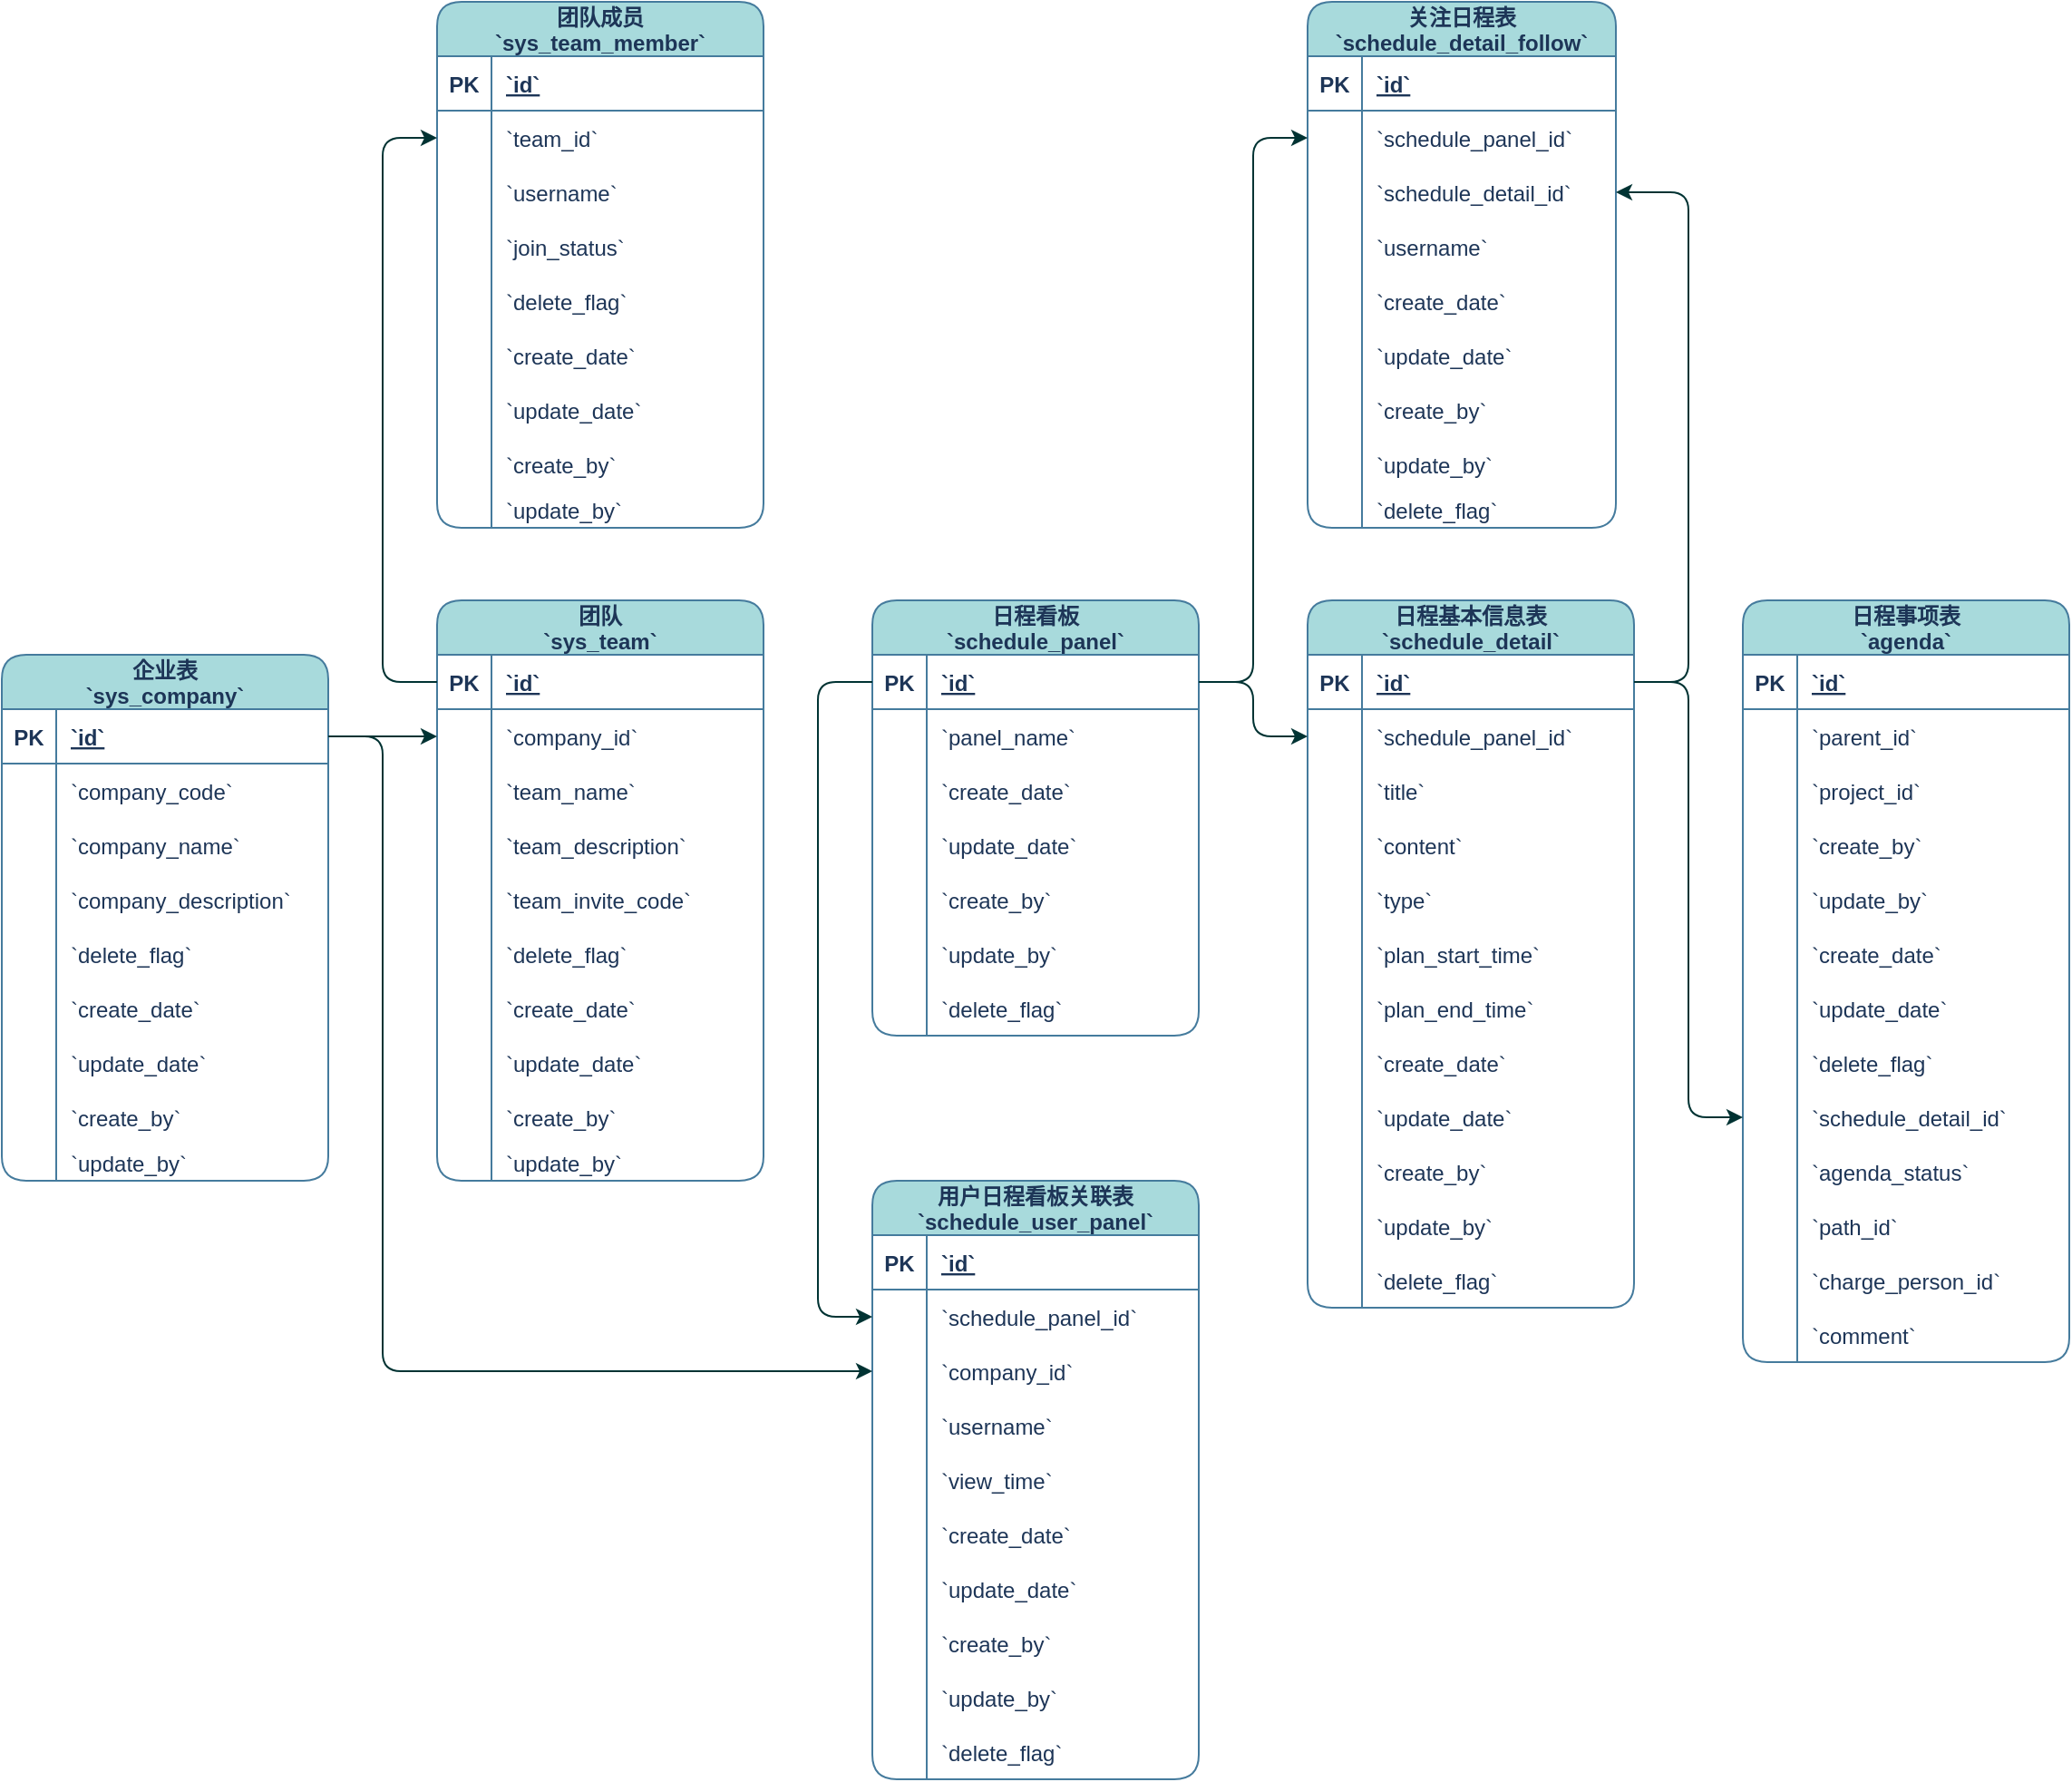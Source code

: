 <mxfile version="26.1.0">
  <diagram name="第 1 页" id="lRVvmqKRRtHeKYtkKeON">
    <mxGraphModel dx="3216" dy="1979" grid="1" gridSize="10" guides="1" tooltips="1" connect="1" arrows="1" fold="1" page="1" pageScale="1" pageWidth="827" pageHeight="1169" math="0" shadow="0" adaptiveColors="auto">
      <root>
        <mxCell id="0" />
        <mxCell id="1" parent="0" />
        <mxCell id="-Ajo2ekiVwMD1QqtX69g-559" value="日程事项表&#xa;`agenda`" style="shape=table;startSize=30;container=1;collapsible=1;childLayout=tableLayout;fixedRows=1;rowLines=0;fontStyle=1;align=center;resizeLast=1;rounded=1;labelBackgroundColor=none;fillColor=#A8DADC;strokeColor=#457B9D;fontColor=#1D3557;" vertex="1" parent="1">
          <mxGeometry x="-440" y="160" width="180" height="420" as="geometry" />
        </mxCell>
        <mxCell id="-Ajo2ekiVwMD1QqtX69g-560" value="" style="shape=tableRow;horizontal=0;startSize=0;swimlaneHead=0;swimlaneBody=0;fillColor=none;collapsible=0;dropTarget=0;points=[[0,0.5],[1,0.5]];portConstraint=eastwest;strokeColor=#457B9D;top=0;left=0;right=0;bottom=1;rounded=1;labelBackgroundColor=none;fontColor=#1D3557;" vertex="1" parent="-Ajo2ekiVwMD1QqtX69g-559">
          <mxGeometry y="30" width="180" height="30" as="geometry" />
        </mxCell>
        <mxCell id="-Ajo2ekiVwMD1QqtX69g-561" value="PK" style="shape=partialRectangle;overflow=hidden;connectable=0;fillColor=none;strokeColor=#457B9D;top=0;left=0;bottom=0;right=0;fontStyle=1;rounded=1;labelBackgroundColor=none;fontColor=#1D3557;" vertex="1" parent="-Ajo2ekiVwMD1QqtX69g-560">
          <mxGeometry width="30" height="30" as="geometry">
            <mxRectangle width="30" height="30" as="alternateBounds" />
          </mxGeometry>
        </mxCell>
        <mxCell id="-Ajo2ekiVwMD1QqtX69g-562" value="`id`" style="shape=partialRectangle;overflow=hidden;connectable=0;fillColor=none;align=left;strokeColor=#457B9D;top=0;left=0;bottom=0;right=0;spacingLeft=6;fontStyle=5;rounded=1;labelBackgroundColor=none;fontColor=#1D3557;" vertex="1" parent="-Ajo2ekiVwMD1QqtX69g-560">
          <mxGeometry x="30" width="150" height="30" as="geometry">
            <mxRectangle width="150" height="30" as="alternateBounds" />
          </mxGeometry>
        </mxCell>
        <mxCell id="-Ajo2ekiVwMD1QqtX69g-563" value="" style="shape=tableRow;horizontal=0;startSize=0;swimlaneHead=0;swimlaneBody=0;fillColor=none;collapsible=0;dropTarget=0;points=[[0,0.5],[1,0.5]];portConstraint=eastwest;strokeColor=#457B9D;top=0;left=0;right=0;bottom=0;rounded=1;labelBackgroundColor=none;fontColor=#1D3557;" vertex="1" parent="-Ajo2ekiVwMD1QqtX69g-559">
          <mxGeometry y="60" width="180" height="30" as="geometry" />
        </mxCell>
        <mxCell id="-Ajo2ekiVwMD1QqtX69g-564" value="" style="shape=partialRectangle;overflow=hidden;connectable=0;fillColor=none;strokeColor=#457B9D;top=0;left=0;bottom=0;right=0;rounded=1;labelBackgroundColor=none;fontColor=#1D3557;" vertex="1" parent="-Ajo2ekiVwMD1QqtX69g-563">
          <mxGeometry width="30" height="30" as="geometry">
            <mxRectangle width="30" height="30" as="alternateBounds" />
          </mxGeometry>
        </mxCell>
        <mxCell id="-Ajo2ekiVwMD1QqtX69g-565" value="`parent_id`" style="shape=partialRectangle;overflow=hidden;connectable=0;fillColor=none;align=left;strokeColor=#457B9D;top=0;left=0;bottom=0;right=0;spacingLeft=6;rounded=1;labelBackgroundColor=none;fontColor=#1D3557;" vertex="1" parent="-Ajo2ekiVwMD1QqtX69g-563">
          <mxGeometry x="30" width="150" height="30" as="geometry">
            <mxRectangle width="150" height="30" as="alternateBounds" />
          </mxGeometry>
        </mxCell>
        <mxCell id="-Ajo2ekiVwMD1QqtX69g-566" value="" style="shape=tableRow;horizontal=0;startSize=0;swimlaneHead=0;swimlaneBody=0;fillColor=none;collapsible=0;dropTarget=0;points=[[0,0.5],[1,0.5]];portConstraint=eastwest;strokeColor=#457B9D;top=0;left=0;right=0;bottom=0;rounded=1;labelBackgroundColor=none;fontColor=#1D3557;" vertex="1" parent="-Ajo2ekiVwMD1QqtX69g-559">
          <mxGeometry y="90" width="180" height="30" as="geometry" />
        </mxCell>
        <mxCell id="-Ajo2ekiVwMD1QqtX69g-567" value="" style="shape=partialRectangle;overflow=hidden;connectable=0;fillColor=none;strokeColor=#457B9D;top=0;left=0;bottom=0;right=0;rounded=1;labelBackgroundColor=none;fontColor=#1D3557;" vertex="1" parent="-Ajo2ekiVwMD1QqtX69g-566">
          <mxGeometry width="30" height="30" as="geometry">
            <mxRectangle width="30" height="30" as="alternateBounds" />
          </mxGeometry>
        </mxCell>
        <mxCell id="-Ajo2ekiVwMD1QqtX69g-568" value="`project_id`" style="shape=partialRectangle;overflow=hidden;connectable=0;fillColor=none;align=left;strokeColor=#457B9D;top=0;left=0;bottom=0;right=0;spacingLeft=6;rounded=1;labelBackgroundColor=none;fontColor=#1D3557;" vertex="1" parent="-Ajo2ekiVwMD1QqtX69g-566">
          <mxGeometry x="30" width="150" height="30" as="geometry">
            <mxRectangle width="150" height="30" as="alternateBounds" />
          </mxGeometry>
        </mxCell>
        <mxCell id="-Ajo2ekiVwMD1QqtX69g-569" value="" style="shape=tableRow;horizontal=0;startSize=0;swimlaneHead=0;swimlaneBody=0;fillColor=none;collapsible=0;dropTarget=0;points=[[0,0.5],[1,0.5]];portConstraint=eastwest;strokeColor=#457B9D;top=0;left=0;right=0;bottom=0;rounded=1;labelBackgroundColor=none;fontColor=#1D3557;" vertex="1" parent="-Ajo2ekiVwMD1QqtX69g-559">
          <mxGeometry y="120" width="180" height="30" as="geometry" />
        </mxCell>
        <mxCell id="-Ajo2ekiVwMD1QqtX69g-570" value="" style="shape=partialRectangle;overflow=hidden;connectable=0;fillColor=none;strokeColor=#457B9D;top=0;left=0;bottom=0;right=0;rounded=1;labelBackgroundColor=none;fontColor=#1D3557;" vertex="1" parent="-Ajo2ekiVwMD1QqtX69g-569">
          <mxGeometry width="30" height="30" as="geometry">
            <mxRectangle width="30" height="30" as="alternateBounds" />
          </mxGeometry>
        </mxCell>
        <mxCell id="-Ajo2ekiVwMD1QqtX69g-571" value="`create_by`" style="shape=partialRectangle;overflow=hidden;connectable=0;fillColor=none;align=left;strokeColor=#457B9D;top=0;left=0;bottom=0;right=0;spacingLeft=6;rounded=1;labelBackgroundColor=none;fontColor=#1D3557;" vertex="1" parent="-Ajo2ekiVwMD1QqtX69g-569">
          <mxGeometry x="30" width="150" height="30" as="geometry">
            <mxRectangle width="150" height="30" as="alternateBounds" />
          </mxGeometry>
        </mxCell>
        <mxCell id="-Ajo2ekiVwMD1QqtX69g-572" value="" style="shape=tableRow;horizontal=0;startSize=0;swimlaneHead=0;swimlaneBody=0;fillColor=none;collapsible=0;dropTarget=0;points=[[0,0.5],[1,0.5]];portConstraint=eastwest;strokeColor=#457B9D;top=0;left=0;right=0;bottom=0;rounded=1;labelBackgroundColor=none;fontColor=#1D3557;" vertex="1" parent="-Ajo2ekiVwMD1QqtX69g-559">
          <mxGeometry y="150" width="180" height="30" as="geometry" />
        </mxCell>
        <mxCell id="-Ajo2ekiVwMD1QqtX69g-573" value="" style="shape=partialRectangle;overflow=hidden;connectable=0;fillColor=none;strokeColor=#457B9D;top=0;left=0;bottom=0;right=0;rounded=1;labelBackgroundColor=none;fontColor=#1D3557;" vertex="1" parent="-Ajo2ekiVwMD1QqtX69g-572">
          <mxGeometry width="30" height="30" as="geometry">
            <mxRectangle width="30" height="30" as="alternateBounds" />
          </mxGeometry>
        </mxCell>
        <mxCell id="-Ajo2ekiVwMD1QqtX69g-574" value="`update_by`" style="shape=partialRectangle;overflow=hidden;connectable=0;fillColor=none;align=left;strokeColor=#457B9D;top=0;left=0;bottom=0;right=0;spacingLeft=6;rounded=1;labelBackgroundColor=none;fontColor=#1D3557;" vertex="1" parent="-Ajo2ekiVwMD1QqtX69g-572">
          <mxGeometry x="30" width="150" height="30" as="geometry">
            <mxRectangle width="150" height="30" as="alternateBounds" />
          </mxGeometry>
        </mxCell>
        <mxCell id="-Ajo2ekiVwMD1QqtX69g-575" value="" style="shape=tableRow;horizontal=0;startSize=0;swimlaneHead=0;swimlaneBody=0;fillColor=none;collapsible=0;dropTarget=0;points=[[0,0.5],[1,0.5]];portConstraint=eastwest;strokeColor=#457B9D;top=0;left=0;right=0;bottom=0;rounded=1;labelBackgroundColor=none;fontColor=#1D3557;" vertex="1" parent="-Ajo2ekiVwMD1QqtX69g-559">
          <mxGeometry y="180" width="180" height="30" as="geometry" />
        </mxCell>
        <mxCell id="-Ajo2ekiVwMD1QqtX69g-576" value="" style="shape=partialRectangle;overflow=hidden;connectable=0;fillColor=none;strokeColor=#457B9D;top=0;left=0;bottom=0;right=0;rounded=1;labelBackgroundColor=none;fontColor=#1D3557;" vertex="1" parent="-Ajo2ekiVwMD1QqtX69g-575">
          <mxGeometry width="30" height="30" as="geometry">
            <mxRectangle width="30" height="30" as="alternateBounds" />
          </mxGeometry>
        </mxCell>
        <mxCell id="-Ajo2ekiVwMD1QqtX69g-577" value="`create_date`" style="shape=partialRectangle;overflow=hidden;connectable=0;fillColor=none;align=left;strokeColor=#457B9D;top=0;left=0;bottom=0;right=0;spacingLeft=6;rounded=1;labelBackgroundColor=none;fontColor=#1D3557;" vertex="1" parent="-Ajo2ekiVwMD1QqtX69g-575">
          <mxGeometry x="30" width="150" height="30" as="geometry">
            <mxRectangle width="150" height="30" as="alternateBounds" />
          </mxGeometry>
        </mxCell>
        <mxCell id="-Ajo2ekiVwMD1QqtX69g-578" value="" style="shape=tableRow;horizontal=0;startSize=0;swimlaneHead=0;swimlaneBody=0;fillColor=none;collapsible=0;dropTarget=0;points=[[0,0.5],[1,0.5]];portConstraint=eastwest;strokeColor=#457B9D;top=0;left=0;right=0;bottom=0;rounded=1;labelBackgroundColor=none;fontColor=#1D3557;" vertex="1" parent="-Ajo2ekiVwMD1QqtX69g-559">
          <mxGeometry y="210" width="180" height="30" as="geometry" />
        </mxCell>
        <mxCell id="-Ajo2ekiVwMD1QqtX69g-579" value="" style="shape=partialRectangle;overflow=hidden;connectable=0;fillColor=none;strokeColor=#457B9D;top=0;left=0;bottom=0;right=0;rounded=1;labelBackgroundColor=none;fontColor=#1D3557;" vertex="1" parent="-Ajo2ekiVwMD1QqtX69g-578">
          <mxGeometry width="30" height="30" as="geometry">
            <mxRectangle width="30" height="30" as="alternateBounds" />
          </mxGeometry>
        </mxCell>
        <mxCell id="-Ajo2ekiVwMD1QqtX69g-580" value="`update_date`" style="shape=partialRectangle;overflow=hidden;connectable=0;fillColor=none;align=left;strokeColor=#457B9D;top=0;left=0;bottom=0;right=0;spacingLeft=6;rounded=1;labelBackgroundColor=none;fontColor=#1D3557;" vertex="1" parent="-Ajo2ekiVwMD1QqtX69g-578">
          <mxGeometry x="30" width="150" height="30" as="geometry">
            <mxRectangle width="150" height="30" as="alternateBounds" />
          </mxGeometry>
        </mxCell>
        <mxCell id="-Ajo2ekiVwMD1QqtX69g-581" value="" style="shape=tableRow;horizontal=0;startSize=0;swimlaneHead=0;swimlaneBody=0;fillColor=none;collapsible=0;dropTarget=0;points=[[0,0.5],[1,0.5]];portConstraint=eastwest;strokeColor=#457B9D;top=0;left=0;right=0;bottom=0;rounded=1;labelBackgroundColor=none;fontColor=#1D3557;" vertex="1" parent="-Ajo2ekiVwMD1QqtX69g-559">
          <mxGeometry y="240" width="180" height="30" as="geometry" />
        </mxCell>
        <mxCell id="-Ajo2ekiVwMD1QqtX69g-582" value="" style="shape=partialRectangle;overflow=hidden;connectable=0;fillColor=none;strokeColor=#457B9D;top=0;left=0;bottom=0;right=0;rounded=1;labelBackgroundColor=none;fontColor=#1D3557;" vertex="1" parent="-Ajo2ekiVwMD1QqtX69g-581">
          <mxGeometry width="30" height="30" as="geometry">
            <mxRectangle width="30" height="30" as="alternateBounds" />
          </mxGeometry>
        </mxCell>
        <mxCell id="-Ajo2ekiVwMD1QqtX69g-583" value="`delete_flag`" style="shape=partialRectangle;overflow=hidden;connectable=0;fillColor=none;align=left;strokeColor=#457B9D;top=0;left=0;bottom=0;right=0;spacingLeft=6;rounded=1;labelBackgroundColor=none;fontColor=#1D3557;" vertex="1" parent="-Ajo2ekiVwMD1QqtX69g-581">
          <mxGeometry x="30" width="150" height="30" as="geometry">
            <mxRectangle width="150" height="30" as="alternateBounds" />
          </mxGeometry>
        </mxCell>
        <mxCell id="-Ajo2ekiVwMD1QqtX69g-584" value="" style="shape=tableRow;horizontal=0;startSize=0;swimlaneHead=0;swimlaneBody=0;fillColor=none;collapsible=0;dropTarget=0;points=[[0,0.5],[1,0.5]];portConstraint=eastwest;strokeColor=#457B9D;top=0;left=0;right=0;bottom=0;rounded=1;labelBackgroundColor=none;fontColor=#1D3557;" vertex="1" parent="-Ajo2ekiVwMD1QqtX69g-559">
          <mxGeometry y="270" width="180" height="30" as="geometry" />
        </mxCell>
        <mxCell id="-Ajo2ekiVwMD1QqtX69g-585" value="" style="shape=partialRectangle;overflow=hidden;connectable=0;fillColor=none;strokeColor=#457B9D;top=0;left=0;bottom=0;right=0;rounded=1;labelBackgroundColor=none;fontColor=#1D3557;" vertex="1" parent="-Ajo2ekiVwMD1QqtX69g-584">
          <mxGeometry width="30" height="30" as="geometry">
            <mxRectangle width="30" height="30" as="alternateBounds" />
          </mxGeometry>
        </mxCell>
        <mxCell id="-Ajo2ekiVwMD1QqtX69g-586" value="`schedule_detail_id`" style="shape=partialRectangle;overflow=hidden;connectable=0;fillColor=none;align=left;strokeColor=#457B9D;top=0;left=0;bottom=0;right=0;spacingLeft=6;rounded=1;labelBackgroundColor=none;fontColor=#1D3557;" vertex="1" parent="-Ajo2ekiVwMD1QqtX69g-584">
          <mxGeometry x="30" width="150" height="30" as="geometry">
            <mxRectangle width="150" height="30" as="alternateBounds" />
          </mxGeometry>
        </mxCell>
        <mxCell id="-Ajo2ekiVwMD1QqtX69g-587" value="" style="shape=tableRow;horizontal=0;startSize=0;swimlaneHead=0;swimlaneBody=0;fillColor=none;collapsible=0;dropTarget=0;points=[[0,0.5],[1,0.5]];portConstraint=eastwest;strokeColor=#457B9D;top=0;left=0;right=0;bottom=0;rounded=1;labelBackgroundColor=none;fontColor=#1D3557;" vertex="1" parent="-Ajo2ekiVwMD1QqtX69g-559">
          <mxGeometry y="300" width="180" height="30" as="geometry" />
        </mxCell>
        <mxCell id="-Ajo2ekiVwMD1QqtX69g-588" value="" style="shape=partialRectangle;overflow=hidden;connectable=0;fillColor=none;strokeColor=#457B9D;top=0;left=0;bottom=0;right=0;rounded=1;labelBackgroundColor=none;fontColor=#1D3557;" vertex="1" parent="-Ajo2ekiVwMD1QqtX69g-587">
          <mxGeometry width="30" height="30" as="geometry">
            <mxRectangle width="30" height="30" as="alternateBounds" />
          </mxGeometry>
        </mxCell>
        <mxCell id="-Ajo2ekiVwMD1QqtX69g-589" value="`agenda_status`" style="shape=partialRectangle;overflow=hidden;connectable=0;fillColor=none;align=left;strokeColor=#457B9D;top=0;left=0;bottom=0;right=0;spacingLeft=6;rounded=1;labelBackgroundColor=none;fontColor=#1D3557;" vertex="1" parent="-Ajo2ekiVwMD1QqtX69g-587">
          <mxGeometry x="30" width="150" height="30" as="geometry">
            <mxRectangle width="150" height="30" as="alternateBounds" />
          </mxGeometry>
        </mxCell>
        <mxCell id="-Ajo2ekiVwMD1QqtX69g-590" value="" style="shape=tableRow;horizontal=0;startSize=0;swimlaneHead=0;swimlaneBody=0;fillColor=none;collapsible=0;dropTarget=0;points=[[0,0.5],[1,0.5]];portConstraint=eastwest;strokeColor=#457B9D;top=0;left=0;right=0;bottom=0;rounded=1;labelBackgroundColor=none;fontColor=#1D3557;" vertex="1" parent="-Ajo2ekiVwMD1QqtX69g-559">
          <mxGeometry y="330" width="180" height="30" as="geometry" />
        </mxCell>
        <mxCell id="-Ajo2ekiVwMD1QqtX69g-591" value="" style="shape=partialRectangle;overflow=hidden;connectable=0;fillColor=none;strokeColor=#457B9D;top=0;left=0;bottom=0;right=0;rounded=1;labelBackgroundColor=none;fontColor=#1D3557;" vertex="1" parent="-Ajo2ekiVwMD1QqtX69g-590">
          <mxGeometry width="30" height="30" as="geometry">
            <mxRectangle width="30" height="30" as="alternateBounds" />
          </mxGeometry>
        </mxCell>
        <mxCell id="-Ajo2ekiVwMD1QqtX69g-592" value="`path_id`" style="shape=partialRectangle;overflow=hidden;connectable=0;fillColor=none;align=left;strokeColor=#457B9D;top=0;left=0;bottom=0;right=0;spacingLeft=6;rounded=1;labelBackgroundColor=none;fontColor=#1D3557;" vertex="1" parent="-Ajo2ekiVwMD1QqtX69g-590">
          <mxGeometry x="30" width="150" height="30" as="geometry">
            <mxRectangle width="150" height="30" as="alternateBounds" />
          </mxGeometry>
        </mxCell>
        <mxCell id="-Ajo2ekiVwMD1QqtX69g-593" value="" style="shape=tableRow;horizontal=0;startSize=0;swimlaneHead=0;swimlaneBody=0;fillColor=none;collapsible=0;dropTarget=0;points=[[0,0.5],[1,0.5]];portConstraint=eastwest;strokeColor=#457B9D;top=0;left=0;right=0;bottom=0;rounded=1;labelBackgroundColor=none;fontColor=#1D3557;" vertex="1" parent="-Ajo2ekiVwMD1QqtX69g-559">
          <mxGeometry y="360" width="180" height="30" as="geometry" />
        </mxCell>
        <mxCell id="-Ajo2ekiVwMD1QqtX69g-594" value="" style="shape=partialRectangle;overflow=hidden;connectable=0;fillColor=none;strokeColor=#457B9D;top=0;left=0;bottom=0;right=0;rounded=1;labelBackgroundColor=none;fontColor=#1D3557;" vertex="1" parent="-Ajo2ekiVwMD1QqtX69g-593">
          <mxGeometry width="30" height="30" as="geometry">
            <mxRectangle width="30" height="30" as="alternateBounds" />
          </mxGeometry>
        </mxCell>
        <mxCell id="-Ajo2ekiVwMD1QqtX69g-595" value="`charge_person_id`" style="shape=partialRectangle;overflow=hidden;connectable=0;fillColor=none;align=left;strokeColor=#457B9D;top=0;left=0;bottom=0;right=0;spacingLeft=6;rounded=1;labelBackgroundColor=none;fontColor=#1D3557;" vertex="1" parent="-Ajo2ekiVwMD1QqtX69g-593">
          <mxGeometry x="30" width="150" height="30" as="geometry">
            <mxRectangle width="150" height="30" as="alternateBounds" />
          </mxGeometry>
        </mxCell>
        <mxCell id="-Ajo2ekiVwMD1QqtX69g-596" value="" style="shape=tableRow;horizontal=0;startSize=0;swimlaneHead=0;swimlaneBody=0;fillColor=none;collapsible=0;dropTarget=0;points=[[0,0.5],[1,0.5]];portConstraint=eastwest;strokeColor=#457B9D;top=0;left=0;right=0;bottom=0;rounded=1;labelBackgroundColor=none;fontColor=#1D3557;" vertex="1" parent="-Ajo2ekiVwMD1QqtX69g-559">
          <mxGeometry y="390" width="180" height="30" as="geometry" />
        </mxCell>
        <mxCell id="-Ajo2ekiVwMD1QqtX69g-597" value="" style="shape=partialRectangle;overflow=hidden;connectable=0;fillColor=none;strokeColor=#457B9D;top=0;left=0;bottom=0;right=0;rounded=1;labelBackgroundColor=none;fontColor=#1D3557;" vertex="1" parent="-Ajo2ekiVwMD1QqtX69g-596">
          <mxGeometry width="30" height="30" as="geometry">
            <mxRectangle width="30" height="30" as="alternateBounds" />
          </mxGeometry>
        </mxCell>
        <mxCell id="-Ajo2ekiVwMD1QqtX69g-598" value="`comment`" style="shape=partialRectangle;overflow=hidden;connectable=0;fillColor=none;align=left;strokeColor=#457B9D;top=0;left=0;bottom=0;right=0;spacingLeft=6;rounded=1;labelBackgroundColor=none;fontColor=#1D3557;" vertex="1" parent="-Ajo2ekiVwMD1QqtX69g-596">
          <mxGeometry x="30" width="150" height="30" as="geometry">
            <mxRectangle width="150" height="30" as="alternateBounds" />
          </mxGeometry>
        </mxCell>
        <mxCell id="-Ajo2ekiVwMD1QqtX69g-633" value="日程基本信息表&#xa;`schedule_detail`" style="shape=table;startSize=30;container=1;collapsible=1;childLayout=tableLayout;fixedRows=1;rowLines=0;fontStyle=1;align=center;resizeLast=1;rounded=1;labelBackgroundColor=none;fillColor=#A8DADC;strokeColor=#457B9D;fontColor=#1D3557;" vertex="1" parent="1">
          <mxGeometry x="-680" y="160" width="180" height="390" as="geometry" />
        </mxCell>
        <mxCell id="-Ajo2ekiVwMD1QqtX69g-634" value="" style="shape=tableRow;horizontal=0;startSize=0;swimlaneHead=0;swimlaneBody=0;fillColor=none;collapsible=0;dropTarget=0;points=[[0,0.5],[1,0.5]];portConstraint=eastwest;strokeColor=#457B9D;top=0;left=0;right=0;bottom=1;rounded=1;labelBackgroundColor=none;fontColor=#1D3557;" vertex="1" parent="-Ajo2ekiVwMD1QqtX69g-633">
          <mxGeometry y="30" width="180" height="30" as="geometry" />
        </mxCell>
        <mxCell id="-Ajo2ekiVwMD1QqtX69g-635" value="PK" style="shape=partialRectangle;overflow=hidden;connectable=0;fillColor=none;strokeColor=#457B9D;top=0;left=0;bottom=0;right=0;fontStyle=1;rounded=1;labelBackgroundColor=none;fontColor=#1D3557;" vertex="1" parent="-Ajo2ekiVwMD1QqtX69g-634">
          <mxGeometry width="30" height="30" as="geometry">
            <mxRectangle width="30" height="30" as="alternateBounds" />
          </mxGeometry>
        </mxCell>
        <mxCell id="-Ajo2ekiVwMD1QqtX69g-636" value="`id`" style="shape=partialRectangle;overflow=hidden;connectable=0;fillColor=none;align=left;strokeColor=#457B9D;top=0;left=0;bottom=0;right=0;spacingLeft=6;fontStyle=5;rounded=1;labelBackgroundColor=none;fontColor=#1D3557;" vertex="1" parent="-Ajo2ekiVwMD1QqtX69g-634">
          <mxGeometry x="30" width="150" height="30" as="geometry">
            <mxRectangle width="150" height="30" as="alternateBounds" />
          </mxGeometry>
        </mxCell>
        <mxCell id="-Ajo2ekiVwMD1QqtX69g-637" value="" style="shape=tableRow;horizontal=0;startSize=0;swimlaneHead=0;swimlaneBody=0;fillColor=none;collapsible=0;dropTarget=0;points=[[0,0.5],[1,0.5]];portConstraint=eastwest;strokeColor=#457B9D;top=0;left=0;right=0;bottom=0;rounded=1;labelBackgroundColor=none;fontColor=#1D3557;" vertex="1" parent="-Ajo2ekiVwMD1QqtX69g-633">
          <mxGeometry y="60" width="180" height="30" as="geometry" />
        </mxCell>
        <mxCell id="-Ajo2ekiVwMD1QqtX69g-638" value="" style="shape=partialRectangle;overflow=hidden;connectable=0;fillColor=none;strokeColor=#457B9D;top=0;left=0;bottom=0;right=0;rounded=1;labelBackgroundColor=none;fontColor=#1D3557;" vertex="1" parent="-Ajo2ekiVwMD1QqtX69g-637">
          <mxGeometry width="30" height="30" as="geometry">
            <mxRectangle width="30" height="30" as="alternateBounds" />
          </mxGeometry>
        </mxCell>
        <mxCell id="-Ajo2ekiVwMD1QqtX69g-639" value="`schedule_panel_id`" style="shape=partialRectangle;overflow=hidden;connectable=0;fillColor=none;align=left;strokeColor=#457B9D;top=0;left=0;bottom=0;right=0;spacingLeft=6;rounded=1;labelBackgroundColor=none;fontColor=#1D3557;" vertex="1" parent="-Ajo2ekiVwMD1QqtX69g-637">
          <mxGeometry x="30" width="150" height="30" as="geometry">
            <mxRectangle width="150" height="30" as="alternateBounds" />
          </mxGeometry>
        </mxCell>
        <mxCell id="-Ajo2ekiVwMD1QqtX69g-640" value="" style="shape=tableRow;horizontal=0;startSize=0;swimlaneHead=0;swimlaneBody=0;fillColor=none;collapsible=0;dropTarget=0;points=[[0,0.5],[1,0.5]];portConstraint=eastwest;strokeColor=#457B9D;top=0;left=0;right=0;bottom=0;rounded=1;labelBackgroundColor=none;fontColor=#1D3557;" vertex="1" parent="-Ajo2ekiVwMD1QqtX69g-633">
          <mxGeometry y="90" width="180" height="30" as="geometry" />
        </mxCell>
        <mxCell id="-Ajo2ekiVwMD1QqtX69g-641" value="" style="shape=partialRectangle;overflow=hidden;connectable=0;fillColor=none;strokeColor=#457B9D;top=0;left=0;bottom=0;right=0;rounded=1;labelBackgroundColor=none;fontColor=#1D3557;" vertex="1" parent="-Ajo2ekiVwMD1QqtX69g-640">
          <mxGeometry width="30" height="30" as="geometry">
            <mxRectangle width="30" height="30" as="alternateBounds" />
          </mxGeometry>
        </mxCell>
        <mxCell id="-Ajo2ekiVwMD1QqtX69g-642" value="`title`" style="shape=partialRectangle;overflow=hidden;connectable=0;fillColor=none;align=left;strokeColor=#457B9D;top=0;left=0;bottom=0;right=0;spacingLeft=6;rounded=1;labelBackgroundColor=none;fontColor=#1D3557;" vertex="1" parent="-Ajo2ekiVwMD1QqtX69g-640">
          <mxGeometry x="30" width="150" height="30" as="geometry">
            <mxRectangle width="150" height="30" as="alternateBounds" />
          </mxGeometry>
        </mxCell>
        <mxCell id="-Ajo2ekiVwMD1QqtX69g-643" value="" style="shape=tableRow;horizontal=0;startSize=0;swimlaneHead=0;swimlaneBody=0;fillColor=none;collapsible=0;dropTarget=0;points=[[0,0.5],[1,0.5]];portConstraint=eastwest;strokeColor=#457B9D;top=0;left=0;right=0;bottom=0;rounded=1;labelBackgroundColor=none;fontColor=#1D3557;" vertex="1" parent="-Ajo2ekiVwMD1QqtX69g-633">
          <mxGeometry y="120" width="180" height="30" as="geometry" />
        </mxCell>
        <mxCell id="-Ajo2ekiVwMD1QqtX69g-644" value="" style="shape=partialRectangle;overflow=hidden;connectable=0;fillColor=none;strokeColor=#457B9D;top=0;left=0;bottom=0;right=0;rounded=1;labelBackgroundColor=none;fontColor=#1D3557;" vertex="1" parent="-Ajo2ekiVwMD1QqtX69g-643">
          <mxGeometry width="30" height="30" as="geometry">
            <mxRectangle width="30" height="30" as="alternateBounds" />
          </mxGeometry>
        </mxCell>
        <mxCell id="-Ajo2ekiVwMD1QqtX69g-645" value="`content`" style="shape=partialRectangle;overflow=hidden;connectable=0;fillColor=none;align=left;strokeColor=#457B9D;top=0;left=0;bottom=0;right=0;spacingLeft=6;rounded=1;labelBackgroundColor=none;fontColor=#1D3557;" vertex="1" parent="-Ajo2ekiVwMD1QqtX69g-643">
          <mxGeometry x="30" width="150" height="30" as="geometry">
            <mxRectangle width="150" height="30" as="alternateBounds" />
          </mxGeometry>
        </mxCell>
        <mxCell id="-Ajo2ekiVwMD1QqtX69g-646" value="" style="shape=tableRow;horizontal=0;startSize=0;swimlaneHead=0;swimlaneBody=0;fillColor=none;collapsible=0;dropTarget=0;points=[[0,0.5],[1,0.5]];portConstraint=eastwest;strokeColor=#457B9D;top=0;left=0;right=0;bottom=0;rounded=1;labelBackgroundColor=none;fontColor=#1D3557;" vertex="1" parent="-Ajo2ekiVwMD1QqtX69g-633">
          <mxGeometry y="150" width="180" height="30" as="geometry" />
        </mxCell>
        <mxCell id="-Ajo2ekiVwMD1QqtX69g-647" value="" style="shape=partialRectangle;overflow=hidden;connectable=0;fillColor=none;strokeColor=#457B9D;top=0;left=0;bottom=0;right=0;rounded=1;labelBackgroundColor=none;fontColor=#1D3557;" vertex="1" parent="-Ajo2ekiVwMD1QqtX69g-646">
          <mxGeometry width="30" height="30" as="geometry">
            <mxRectangle width="30" height="30" as="alternateBounds" />
          </mxGeometry>
        </mxCell>
        <mxCell id="-Ajo2ekiVwMD1QqtX69g-648" value="`type`" style="shape=partialRectangle;overflow=hidden;connectable=0;fillColor=none;align=left;strokeColor=#457B9D;top=0;left=0;bottom=0;right=0;spacingLeft=6;rounded=1;labelBackgroundColor=none;fontColor=#1D3557;" vertex="1" parent="-Ajo2ekiVwMD1QqtX69g-646">
          <mxGeometry x="30" width="150" height="30" as="geometry">
            <mxRectangle width="150" height="30" as="alternateBounds" />
          </mxGeometry>
        </mxCell>
        <mxCell id="-Ajo2ekiVwMD1QqtX69g-649" value="" style="shape=tableRow;horizontal=0;startSize=0;swimlaneHead=0;swimlaneBody=0;fillColor=none;collapsible=0;dropTarget=0;points=[[0,0.5],[1,0.5]];portConstraint=eastwest;strokeColor=#457B9D;top=0;left=0;right=0;bottom=0;rounded=1;labelBackgroundColor=none;fontColor=#1D3557;" vertex="1" parent="-Ajo2ekiVwMD1QqtX69g-633">
          <mxGeometry y="180" width="180" height="30" as="geometry" />
        </mxCell>
        <mxCell id="-Ajo2ekiVwMD1QqtX69g-650" value="" style="shape=partialRectangle;overflow=hidden;connectable=0;fillColor=none;strokeColor=#457B9D;top=0;left=0;bottom=0;right=0;rounded=1;labelBackgroundColor=none;fontColor=#1D3557;" vertex="1" parent="-Ajo2ekiVwMD1QqtX69g-649">
          <mxGeometry width="30" height="30" as="geometry">
            <mxRectangle width="30" height="30" as="alternateBounds" />
          </mxGeometry>
        </mxCell>
        <mxCell id="-Ajo2ekiVwMD1QqtX69g-651" value="`plan_start_time`" style="shape=partialRectangle;overflow=hidden;connectable=0;fillColor=none;align=left;strokeColor=#457B9D;top=0;left=0;bottom=0;right=0;spacingLeft=6;rounded=1;labelBackgroundColor=none;fontColor=#1D3557;" vertex="1" parent="-Ajo2ekiVwMD1QqtX69g-649">
          <mxGeometry x="30" width="150" height="30" as="geometry">
            <mxRectangle width="150" height="30" as="alternateBounds" />
          </mxGeometry>
        </mxCell>
        <mxCell id="-Ajo2ekiVwMD1QqtX69g-652" value="" style="shape=tableRow;horizontal=0;startSize=0;swimlaneHead=0;swimlaneBody=0;fillColor=none;collapsible=0;dropTarget=0;points=[[0,0.5],[1,0.5]];portConstraint=eastwest;strokeColor=#457B9D;top=0;left=0;right=0;bottom=0;rounded=1;labelBackgroundColor=none;fontColor=#1D3557;" vertex="1" parent="-Ajo2ekiVwMD1QqtX69g-633">
          <mxGeometry y="210" width="180" height="30" as="geometry" />
        </mxCell>
        <mxCell id="-Ajo2ekiVwMD1QqtX69g-653" value="" style="shape=partialRectangle;overflow=hidden;connectable=0;fillColor=none;strokeColor=#457B9D;top=0;left=0;bottom=0;right=0;rounded=1;labelBackgroundColor=none;fontColor=#1D3557;" vertex="1" parent="-Ajo2ekiVwMD1QqtX69g-652">
          <mxGeometry width="30" height="30" as="geometry">
            <mxRectangle width="30" height="30" as="alternateBounds" />
          </mxGeometry>
        </mxCell>
        <mxCell id="-Ajo2ekiVwMD1QqtX69g-654" value="`plan_end_time`" style="shape=partialRectangle;overflow=hidden;connectable=0;fillColor=none;align=left;strokeColor=#457B9D;top=0;left=0;bottom=0;right=0;spacingLeft=6;rounded=1;labelBackgroundColor=none;fontColor=#1D3557;" vertex="1" parent="-Ajo2ekiVwMD1QqtX69g-652">
          <mxGeometry x="30" width="150" height="30" as="geometry">
            <mxRectangle width="150" height="30" as="alternateBounds" />
          </mxGeometry>
        </mxCell>
        <mxCell id="-Ajo2ekiVwMD1QqtX69g-655" value="" style="shape=tableRow;horizontal=0;startSize=0;swimlaneHead=0;swimlaneBody=0;fillColor=none;collapsible=0;dropTarget=0;points=[[0,0.5],[1,0.5]];portConstraint=eastwest;strokeColor=#457B9D;top=0;left=0;right=0;bottom=0;rounded=1;labelBackgroundColor=none;fontColor=#1D3557;" vertex="1" parent="-Ajo2ekiVwMD1QqtX69g-633">
          <mxGeometry y="240" width="180" height="30" as="geometry" />
        </mxCell>
        <mxCell id="-Ajo2ekiVwMD1QqtX69g-656" value="" style="shape=partialRectangle;overflow=hidden;connectable=0;fillColor=none;strokeColor=#457B9D;top=0;left=0;bottom=0;right=0;rounded=1;labelBackgroundColor=none;fontColor=#1D3557;" vertex="1" parent="-Ajo2ekiVwMD1QqtX69g-655">
          <mxGeometry width="30" height="30" as="geometry">
            <mxRectangle width="30" height="30" as="alternateBounds" />
          </mxGeometry>
        </mxCell>
        <mxCell id="-Ajo2ekiVwMD1QqtX69g-657" value="`create_date`" style="shape=partialRectangle;overflow=hidden;connectable=0;fillColor=none;align=left;strokeColor=#457B9D;top=0;left=0;bottom=0;right=0;spacingLeft=6;rounded=1;labelBackgroundColor=none;fontColor=#1D3557;" vertex="1" parent="-Ajo2ekiVwMD1QqtX69g-655">
          <mxGeometry x="30" width="150" height="30" as="geometry">
            <mxRectangle width="150" height="30" as="alternateBounds" />
          </mxGeometry>
        </mxCell>
        <mxCell id="-Ajo2ekiVwMD1QqtX69g-658" value="" style="shape=tableRow;horizontal=0;startSize=0;swimlaneHead=0;swimlaneBody=0;fillColor=none;collapsible=0;dropTarget=0;points=[[0,0.5],[1,0.5]];portConstraint=eastwest;strokeColor=#457B9D;top=0;left=0;right=0;bottom=0;rounded=1;labelBackgroundColor=none;fontColor=#1D3557;" vertex="1" parent="-Ajo2ekiVwMD1QqtX69g-633">
          <mxGeometry y="270" width="180" height="30" as="geometry" />
        </mxCell>
        <mxCell id="-Ajo2ekiVwMD1QqtX69g-659" value="" style="shape=partialRectangle;overflow=hidden;connectable=0;fillColor=none;strokeColor=#457B9D;top=0;left=0;bottom=0;right=0;rounded=1;labelBackgroundColor=none;fontColor=#1D3557;" vertex="1" parent="-Ajo2ekiVwMD1QqtX69g-658">
          <mxGeometry width="30" height="30" as="geometry">
            <mxRectangle width="30" height="30" as="alternateBounds" />
          </mxGeometry>
        </mxCell>
        <mxCell id="-Ajo2ekiVwMD1QqtX69g-660" value="`update_date`" style="shape=partialRectangle;overflow=hidden;connectable=0;fillColor=none;align=left;strokeColor=#457B9D;top=0;left=0;bottom=0;right=0;spacingLeft=6;rounded=1;labelBackgroundColor=none;fontColor=#1D3557;" vertex="1" parent="-Ajo2ekiVwMD1QqtX69g-658">
          <mxGeometry x="30" width="150" height="30" as="geometry">
            <mxRectangle width="150" height="30" as="alternateBounds" />
          </mxGeometry>
        </mxCell>
        <mxCell id="-Ajo2ekiVwMD1QqtX69g-661" value="" style="shape=tableRow;horizontal=0;startSize=0;swimlaneHead=0;swimlaneBody=0;fillColor=none;collapsible=0;dropTarget=0;points=[[0,0.5],[1,0.5]];portConstraint=eastwest;strokeColor=#457B9D;top=0;left=0;right=0;bottom=0;rounded=1;labelBackgroundColor=none;fontColor=#1D3557;" vertex="1" parent="-Ajo2ekiVwMD1QqtX69g-633">
          <mxGeometry y="300" width="180" height="30" as="geometry" />
        </mxCell>
        <mxCell id="-Ajo2ekiVwMD1QqtX69g-662" value="" style="shape=partialRectangle;overflow=hidden;connectable=0;fillColor=none;strokeColor=#457B9D;top=0;left=0;bottom=0;right=0;rounded=1;labelBackgroundColor=none;fontColor=#1D3557;" vertex="1" parent="-Ajo2ekiVwMD1QqtX69g-661">
          <mxGeometry width="30" height="30" as="geometry">
            <mxRectangle width="30" height="30" as="alternateBounds" />
          </mxGeometry>
        </mxCell>
        <mxCell id="-Ajo2ekiVwMD1QqtX69g-663" value="`create_by`" style="shape=partialRectangle;overflow=hidden;connectable=0;fillColor=none;align=left;strokeColor=#457B9D;top=0;left=0;bottom=0;right=0;spacingLeft=6;rounded=1;labelBackgroundColor=none;fontColor=#1D3557;" vertex="1" parent="-Ajo2ekiVwMD1QqtX69g-661">
          <mxGeometry x="30" width="150" height="30" as="geometry">
            <mxRectangle width="150" height="30" as="alternateBounds" />
          </mxGeometry>
        </mxCell>
        <mxCell id="-Ajo2ekiVwMD1QqtX69g-664" value="" style="shape=tableRow;horizontal=0;startSize=0;swimlaneHead=0;swimlaneBody=0;fillColor=none;collapsible=0;dropTarget=0;points=[[0,0.5],[1,0.5]];portConstraint=eastwest;strokeColor=#457B9D;top=0;left=0;right=0;bottom=0;rounded=1;labelBackgroundColor=none;fontColor=#1D3557;" vertex="1" parent="-Ajo2ekiVwMD1QqtX69g-633">
          <mxGeometry y="330" width="180" height="30" as="geometry" />
        </mxCell>
        <mxCell id="-Ajo2ekiVwMD1QqtX69g-665" value="" style="shape=partialRectangle;overflow=hidden;connectable=0;fillColor=none;strokeColor=#457B9D;top=0;left=0;bottom=0;right=0;rounded=1;labelBackgroundColor=none;fontColor=#1D3557;" vertex="1" parent="-Ajo2ekiVwMD1QqtX69g-664">
          <mxGeometry width="30" height="30" as="geometry">
            <mxRectangle width="30" height="30" as="alternateBounds" />
          </mxGeometry>
        </mxCell>
        <mxCell id="-Ajo2ekiVwMD1QqtX69g-666" value="`update_by`" style="shape=partialRectangle;overflow=hidden;connectable=0;fillColor=none;align=left;strokeColor=#457B9D;top=0;left=0;bottom=0;right=0;spacingLeft=6;rounded=1;labelBackgroundColor=none;fontColor=#1D3557;" vertex="1" parent="-Ajo2ekiVwMD1QqtX69g-664">
          <mxGeometry x="30" width="150" height="30" as="geometry">
            <mxRectangle width="150" height="30" as="alternateBounds" />
          </mxGeometry>
        </mxCell>
        <mxCell id="-Ajo2ekiVwMD1QqtX69g-667" value="" style="shape=tableRow;horizontal=0;startSize=0;swimlaneHead=0;swimlaneBody=0;fillColor=none;collapsible=0;dropTarget=0;points=[[0,0.5],[1,0.5]];portConstraint=eastwest;strokeColor=#457B9D;top=0;left=0;right=0;bottom=0;rounded=1;labelBackgroundColor=none;fontColor=#1D3557;" vertex="1" parent="-Ajo2ekiVwMD1QqtX69g-633">
          <mxGeometry y="360" width="180" height="30" as="geometry" />
        </mxCell>
        <mxCell id="-Ajo2ekiVwMD1QqtX69g-668" value="" style="shape=partialRectangle;overflow=hidden;connectable=0;fillColor=none;strokeColor=#457B9D;top=0;left=0;bottom=0;right=0;rounded=1;labelBackgroundColor=none;fontColor=#1D3557;" vertex="1" parent="-Ajo2ekiVwMD1QqtX69g-667">
          <mxGeometry width="30" height="30" as="geometry">
            <mxRectangle width="30" height="30" as="alternateBounds" />
          </mxGeometry>
        </mxCell>
        <mxCell id="-Ajo2ekiVwMD1QqtX69g-669" value="`delete_flag`" style="shape=partialRectangle;overflow=hidden;connectable=0;fillColor=none;align=left;strokeColor=#457B9D;top=0;left=0;bottom=0;right=0;spacingLeft=6;rounded=1;labelBackgroundColor=none;fontColor=#1D3557;" vertex="1" parent="-Ajo2ekiVwMD1QqtX69g-667">
          <mxGeometry x="30" width="150" height="30" as="geometry">
            <mxRectangle width="150" height="30" as="alternateBounds" />
          </mxGeometry>
        </mxCell>
        <mxCell id="-Ajo2ekiVwMD1QqtX69g-670" value="关注日程表&#xa;`schedule_detail_follow`" style="shape=table;startSize=30;container=1;collapsible=1;childLayout=tableLayout;fixedRows=1;rowLines=0;fontStyle=1;align=center;resizeLast=1;rounded=1;labelBackgroundColor=none;fillColor=#A8DADC;strokeColor=#457B9D;fontColor=#1D3557;" vertex="1" parent="1">
          <mxGeometry x="-680" y="-170" width="170" height="290" as="geometry" />
        </mxCell>
        <mxCell id="-Ajo2ekiVwMD1QqtX69g-671" value="" style="shape=tableRow;horizontal=0;startSize=0;swimlaneHead=0;swimlaneBody=0;fillColor=none;collapsible=0;dropTarget=0;points=[[0,0.5],[1,0.5]];portConstraint=eastwest;strokeColor=#457B9D;top=0;left=0;right=0;bottom=1;rounded=1;labelBackgroundColor=none;fontColor=#1D3557;" vertex="1" parent="-Ajo2ekiVwMD1QqtX69g-670">
          <mxGeometry y="30" width="170" height="30" as="geometry" />
        </mxCell>
        <mxCell id="-Ajo2ekiVwMD1QqtX69g-672" value="PK" style="shape=partialRectangle;overflow=hidden;connectable=0;fillColor=none;strokeColor=#457B9D;top=0;left=0;bottom=0;right=0;fontStyle=1;rounded=1;labelBackgroundColor=none;fontColor=#1D3557;" vertex="1" parent="-Ajo2ekiVwMD1QqtX69g-671">
          <mxGeometry width="30" height="30" as="geometry">
            <mxRectangle width="30" height="30" as="alternateBounds" />
          </mxGeometry>
        </mxCell>
        <mxCell id="-Ajo2ekiVwMD1QqtX69g-673" value="`id`" style="shape=partialRectangle;overflow=hidden;connectable=0;fillColor=none;align=left;strokeColor=#457B9D;top=0;left=0;bottom=0;right=0;spacingLeft=6;fontStyle=5;rounded=1;labelBackgroundColor=none;fontColor=#1D3557;" vertex="1" parent="-Ajo2ekiVwMD1QqtX69g-671">
          <mxGeometry x="30" width="140" height="30" as="geometry">
            <mxRectangle width="140" height="30" as="alternateBounds" />
          </mxGeometry>
        </mxCell>
        <mxCell id="-Ajo2ekiVwMD1QqtX69g-674" value="" style="shape=tableRow;horizontal=0;startSize=0;swimlaneHead=0;swimlaneBody=0;fillColor=none;collapsible=0;dropTarget=0;points=[[0,0.5],[1,0.5]];portConstraint=eastwest;strokeColor=#457B9D;top=0;left=0;right=0;bottom=0;rounded=1;labelBackgroundColor=none;fontColor=#1D3557;" vertex="1" parent="-Ajo2ekiVwMD1QqtX69g-670">
          <mxGeometry y="60" width="170" height="30" as="geometry" />
        </mxCell>
        <mxCell id="-Ajo2ekiVwMD1QqtX69g-675" value="" style="shape=partialRectangle;overflow=hidden;connectable=0;fillColor=none;strokeColor=#457B9D;top=0;left=0;bottom=0;right=0;rounded=1;labelBackgroundColor=none;fontColor=#1D3557;" vertex="1" parent="-Ajo2ekiVwMD1QqtX69g-674">
          <mxGeometry width="30" height="30" as="geometry">
            <mxRectangle width="30" height="30" as="alternateBounds" />
          </mxGeometry>
        </mxCell>
        <mxCell id="-Ajo2ekiVwMD1QqtX69g-676" value="`schedule_panel_id`" style="shape=partialRectangle;overflow=hidden;connectable=0;fillColor=none;align=left;strokeColor=#457B9D;top=0;left=0;bottom=0;right=0;spacingLeft=6;rounded=1;labelBackgroundColor=none;fontColor=#1D3557;" vertex="1" parent="-Ajo2ekiVwMD1QqtX69g-674">
          <mxGeometry x="30" width="140" height="30" as="geometry">
            <mxRectangle width="140" height="30" as="alternateBounds" />
          </mxGeometry>
        </mxCell>
        <mxCell id="-Ajo2ekiVwMD1QqtX69g-677" value="" style="shape=tableRow;horizontal=0;startSize=0;swimlaneHead=0;swimlaneBody=0;fillColor=none;collapsible=0;dropTarget=0;points=[[0,0.5],[1,0.5]];portConstraint=eastwest;strokeColor=#457B9D;top=0;left=0;right=0;bottom=0;rounded=1;labelBackgroundColor=none;fontColor=#1D3557;" vertex="1" parent="-Ajo2ekiVwMD1QqtX69g-670">
          <mxGeometry y="90" width="170" height="30" as="geometry" />
        </mxCell>
        <mxCell id="-Ajo2ekiVwMD1QqtX69g-678" value="" style="shape=partialRectangle;overflow=hidden;connectable=0;fillColor=none;strokeColor=#457B9D;top=0;left=0;bottom=0;right=0;rounded=1;labelBackgroundColor=none;fontColor=#1D3557;" vertex="1" parent="-Ajo2ekiVwMD1QqtX69g-677">
          <mxGeometry width="30" height="30" as="geometry">
            <mxRectangle width="30" height="30" as="alternateBounds" />
          </mxGeometry>
        </mxCell>
        <mxCell id="-Ajo2ekiVwMD1QqtX69g-679" value="`schedule_detail_id`" style="shape=partialRectangle;overflow=hidden;connectable=0;fillColor=none;align=left;strokeColor=#457B9D;top=0;left=0;bottom=0;right=0;spacingLeft=6;rounded=1;labelBackgroundColor=none;fontColor=#1D3557;" vertex="1" parent="-Ajo2ekiVwMD1QqtX69g-677">
          <mxGeometry x="30" width="140" height="30" as="geometry">
            <mxRectangle width="140" height="30" as="alternateBounds" />
          </mxGeometry>
        </mxCell>
        <mxCell id="-Ajo2ekiVwMD1QqtX69g-680" value="" style="shape=tableRow;horizontal=0;startSize=0;swimlaneHead=0;swimlaneBody=0;fillColor=none;collapsible=0;dropTarget=0;points=[[0,0.5],[1,0.5]];portConstraint=eastwest;strokeColor=#457B9D;top=0;left=0;right=0;bottom=0;rounded=1;labelBackgroundColor=none;fontColor=#1D3557;" vertex="1" parent="-Ajo2ekiVwMD1QqtX69g-670">
          <mxGeometry y="120" width="170" height="30" as="geometry" />
        </mxCell>
        <mxCell id="-Ajo2ekiVwMD1QqtX69g-681" value="" style="shape=partialRectangle;overflow=hidden;connectable=0;fillColor=none;strokeColor=#457B9D;top=0;left=0;bottom=0;right=0;rounded=1;labelBackgroundColor=none;fontColor=#1D3557;" vertex="1" parent="-Ajo2ekiVwMD1QqtX69g-680">
          <mxGeometry width="30" height="30" as="geometry">
            <mxRectangle width="30" height="30" as="alternateBounds" />
          </mxGeometry>
        </mxCell>
        <mxCell id="-Ajo2ekiVwMD1QqtX69g-682" value="`username`" style="shape=partialRectangle;overflow=hidden;connectable=0;fillColor=none;align=left;strokeColor=#457B9D;top=0;left=0;bottom=0;right=0;spacingLeft=6;rounded=1;labelBackgroundColor=none;fontColor=#1D3557;" vertex="1" parent="-Ajo2ekiVwMD1QqtX69g-680">
          <mxGeometry x="30" width="140" height="30" as="geometry">
            <mxRectangle width="140" height="30" as="alternateBounds" />
          </mxGeometry>
        </mxCell>
        <mxCell id="-Ajo2ekiVwMD1QqtX69g-683" value="" style="shape=tableRow;horizontal=0;startSize=0;swimlaneHead=0;swimlaneBody=0;fillColor=none;collapsible=0;dropTarget=0;points=[[0,0.5],[1,0.5]];portConstraint=eastwest;strokeColor=#457B9D;top=0;left=0;right=0;bottom=0;rounded=1;labelBackgroundColor=none;fontColor=#1D3557;" vertex="1" parent="-Ajo2ekiVwMD1QqtX69g-670">
          <mxGeometry y="150" width="170" height="30" as="geometry" />
        </mxCell>
        <mxCell id="-Ajo2ekiVwMD1QqtX69g-684" value="" style="shape=partialRectangle;overflow=hidden;connectable=0;fillColor=none;strokeColor=#457B9D;top=0;left=0;bottom=0;right=0;rounded=1;labelBackgroundColor=none;fontColor=#1D3557;" vertex="1" parent="-Ajo2ekiVwMD1QqtX69g-683">
          <mxGeometry width="30" height="30" as="geometry">
            <mxRectangle width="30" height="30" as="alternateBounds" />
          </mxGeometry>
        </mxCell>
        <mxCell id="-Ajo2ekiVwMD1QqtX69g-685" value="`create_date`" style="shape=partialRectangle;overflow=hidden;connectable=0;fillColor=none;align=left;strokeColor=#457B9D;top=0;left=0;bottom=0;right=0;spacingLeft=6;rounded=1;labelBackgroundColor=none;fontColor=#1D3557;" vertex="1" parent="-Ajo2ekiVwMD1QqtX69g-683">
          <mxGeometry x="30" width="140" height="30" as="geometry">
            <mxRectangle width="140" height="30" as="alternateBounds" />
          </mxGeometry>
        </mxCell>
        <mxCell id="-Ajo2ekiVwMD1QqtX69g-686" value="" style="shape=tableRow;horizontal=0;startSize=0;swimlaneHead=0;swimlaneBody=0;fillColor=none;collapsible=0;dropTarget=0;points=[[0,0.5],[1,0.5]];portConstraint=eastwest;strokeColor=#457B9D;top=0;left=0;right=0;bottom=0;rounded=1;labelBackgroundColor=none;fontColor=#1D3557;" vertex="1" parent="-Ajo2ekiVwMD1QqtX69g-670">
          <mxGeometry y="180" width="170" height="30" as="geometry" />
        </mxCell>
        <mxCell id="-Ajo2ekiVwMD1QqtX69g-687" value="" style="shape=partialRectangle;overflow=hidden;connectable=0;fillColor=none;strokeColor=#457B9D;top=0;left=0;bottom=0;right=0;rounded=1;labelBackgroundColor=none;fontColor=#1D3557;" vertex="1" parent="-Ajo2ekiVwMD1QqtX69g-686">
          <mxGeometry width="30" height="30" as="geometry">
            <mxRectangle width="30" height="30" as="alternateBounds" />
          </mxGeometry>
        </mxCell>
        <mxCell id="-Ajo2ekiVwMD1QqtX69g-688" value="`update_date`" style="shape=partialRectangle;overflow=hidden;connectable=0;fillColor=none;align=left;strokeColor=#457B9D;top=0;left=0;bottom=0;right=0;spacingLeft=6;rounded=1;labelBackgroundColor=none;fontColor=#1D3557;" vertex="1" parent="-Ajo2ekiVwMD1QqtX69g-686">
          <mxGeometry x="30" width="140" height="30" as="geometry">
            <mxRectangle width="140" height="30" as="alternateBounds" />
          </mxGeometry>
        </mxCell>
        <mxCell id="-Ajo2ekiVwMD1QqtX69g-689" value="" style="shape=tableRow;horizontal=0;startSize=0;swimlaneHead=0;swimlaneBody=0;fillColor=none;collapsible=0;dropTarget=0;points=[[0,0.5],[1,0.5]];portConstraint=eastwest;strokeColor=#457B9D;top=0;left=0;right=0;bottom=0;rounded=1;labelBackgroundColor=none;fontColor=#1D3557;" vertex="1" parent="-Ajo2ekiVwMD1QqtX69g-670">
          <mxGeometry y="210" width="170" height="30" as="geometry" />
        </mxCell>
        <mxCell id="-Ajo2ekiVwMD1QqtX69g-690" value="" style="shape=partialRectangle;overflow=hidden;connectable=0;fillColor=none;strokeColor=#457B9D;top=0;left=0;bottom=0;right=0;rounded=1;labelBackgroundColor=none;fontColor=#1D3557;" vertex="1" parent="-Ajo2ekiVwMD1QqtX69g-689">
          <mxGeometry width="30" height="30" as="geometry">
            <mxRectangle width="30" height="30" as="alternateBounds" />
          </mxGeometry>
        </mxCell>
        <mxCell id="-Ajo2ekiVwMD1QqtX69g-691" value="`create_by`" style="shape=partialRectangle;overflow=hidden;connectable=0;fillColor=none;align=left;strokeColor=#457B9D;top=0;left=0;bottom=0;right=0;spacingLeft=6;rounded=1;labelBackgroundColor=none;fontColor=#1D3557;" vertex="1" parent="-Ajo2ekiVwMD1QqtX69g-689">
          <mxGeometry x="30" width="140" height="30" as="geometry">
            <mxRectangle width="140" height="30" as="alternateBounds" />
          </mxGeometry>
        </mxCell>
        <mxCell id="-Ajo2ekiVwMD1QqtX69g-692" value="" style="shape=tableRow;horizontal=0;startSize=0;swimlaneHead=0;swimlaneBody=0;fillColor=none;collapsible=0;dropTarget=0;points=[[0,0.5],[1,0.5]];portConstraint=eastwest;strokeColor=#457B9D;top=0;left=0;right=0;bottom=0;rounded=1;labelBackgroundColor=none;fontColor=#1D3557;" vertex="1" parent="-Ajo2ekiVwMD1QqtX69g-670">
          <mxGeometry y="240" width="170" height="30" as="geometry" />
        </mxCell>
        <mxCell id="-Ajo2ekiVwMD1QqtX69g-693" value="" style="shape=partialRectangle;overflow=hidden;connectable=0;fillColor=none;strokeColor=#457B9D;top=0;left=0;bottom=0;right=0;rounded=1;labelBackgroundColor=none;fontColor=#1D3557;" vertex="1" parent="-Ajo2ekiVwMD1QqtX69g-692">
          <mxGeometry width="30" height="30" as="geometry">
            <mxRectangle width="30" height="30" as="alternateBounds" />
          </mxGeometry>
        </mxCell>
        <mxCell id="-Ajo2ekiVwMD1QqtX69g-694" value="`update_by`" style="shape=partialRectangle;overflow=hidden;connectable=0;fillColor=none;align=left;strokeColor=#457B9D;top=0;left=0;bottom=0;right=0;spacingLeft=6;rounded=1;labelBackgroundColor=none;fontColor=#1D3557;" vertex="1" parent="-Ajo2ekiVwMD1QqtX69g-692">
          <mxGeometry x="30" width="140" height="30" as="geometry">
            <mxRectangle width="140" height="30" as="alternateBounds" />
          </mxGeometry>
        </mxCell>
        <mxCell id="-Ajo2ekiVwMD1QqtX69g-695" value="" style="shape=tableRow;horizontal=0;startSize=0;swimlaneHead=0;swimlaneBody=0;fillColor=none;collapsible=0;dropTarget=0;points=[[0,0.5],[1,0.5]];portConstraint=eastwest;strokeColor=#457B9D;top=0;left=0;right=0;bottom=0;rounded=1;labelBackgroundColor=none;fontColor=#1D3557;" vertex="1" parent="-Ajo2ekiVwMD1QqtX69g-670">
          <mxGeometry y="270" width="170" height="20" as="geometry" />
        </mxCell>
        <mxCell id="-Ajo2ekiVwMD1QqtX69g-696" value="" style="shape=partialRectangle;overflow=hidden;connectable=0;fillColor=none;strokeColor=#457B9D;top=0;left=0;bottom=0;right=0;rounded=1;labelBackgroundColor=none;fontColor=#1D3557;" vertex="1" parent="-Ajo2ekiVwMD1QqtX69g-695">
          <mxGeometry width="30" height="20" as="geometry">
            <mxRectangle width="30" height="20" as="alternateBounds" />
          </mxGeometry>
        </mxCell>
        <mxCell id="-Ajo2ekiVwMD1QqtX69g-697" value="`delete_flag`" style="shape=partialRectangle;overflow=hidden;connectable=0;fillColor=none;align=left;strokeColor=#457B9D;top=0;left=0;bottom=0;right=0;spacingLeft=6;rounded=1;labelBackgroundColor=none;fontColor=#1D3557;" vertex="1" parent="-Ajo2ekiVwMD1QqtX69g-695">
          <mxGeometry x="30" width="140" height="20" as="geometry">
            <mxRectangle width="140" height="20" as="alternateBounds" />
          </mxGeometry>
        </mxCell>
        <mxCell id="-Ajo2ekiVwMD1QqtX69g-698" value="日程看板&#xa;`schedule_panel`" style="shape=table;startSize=30;container=1;collapsible=1;childLayout=tableLayout;fixedRows=1;rowLines=0;fontStyle=1;align=center;resizeLast=1;rounded=1;labelBackgroundColor=none;fillColor=#A8DADC;strokeColor=#457B9D;fontColor=#1D3557;" vertex="1" parent="1">
          <mxGeometry x="-920" y="160" width="180" height="240" as="geometry" />
        </mxCell>
        <mxCell id="-Ajo2ekiVwMD1QqtX69g-699" value="" style="shape=tableRow;horizontal=0;startSize=0;swimlaneHead=0;swimlaneBody=0;fillColor=none;collapsible=0;dropTarget=0;points=[[0,0.5],[1,0.5]];portConstraint=eastwest;strokeColor=#457B9D;top=0;left=0;right=0;bottom=1;rounded=1;labelBackgroundColor=none;fontColor=#1D3557;" vertex="1" parent="-Ajo2ekiVwMD1QqtX69g-698">
          <mxGeometry y="30" width="180" height="30" as="geometry" />
        </mxCell>
        <mxCell id="-Ajo2ekiVwMD1QqtX69g-700" value="PK" style="shape=partialRectangle;overflow=hidden;connectable=0;fillColor=none;strokeColor=#457B9D;top=0;left=0;bottom=0;right=0;fontStyle=1;rounded=1;labelBackgroundColor=none;fontColor=#1D3557;" vertex="1" parent="-Ajo2ekiVwMD1QqtX69g-699">
          <mxGeometry width="30" height="30" as="geometry">
            <mxRectangle width="30" height="30" as="alternateBounds" />
          </mxGeometry>
        </mxCell>
        <mxCell id="-Ajo2ekiVwMD1QqtX69g-701" value="`id`" style="shape=partialRectangle;overflow=hidden;connectable=0;fillColor=none;align=left;strokeColor=#457B9D;top=0;left=0;bottom=0;right=0;spacingLeft=6;fontStyle=5;rounded=1;labelBackgroundColor=none;fontColor=#1D3557;" vertex="1" parent="-Ajo2ekiVwMD1QqtX69g-699">
          <mxGeometry x="30" width="150" height="30" as="geometry">
            <mxRectangle width="150" height="30" as="alternateBounds" />
          </mxGeometry>
        </mxCell>
        <mxCell id="-Ajo2ekiVwMD1QqtX69g-702" value="" style="shape=tableRow;horizontal=0;startSize=0;swimlaneHead=0;swimlaneBody=0;fillColor=none;collapsible=0;dropTarget=0;points=[[0,0.5],[1,0.5]];portConstraint=eastwest;strokeColor=#457B9D;top=0;left=0;right=0;bottom=0;rounded=1;labelBackgroundColor=none;fontColor=#1D3557;" vertex="1" parent="-Ajo2ekiVwMD1QqtX69g-698">
          <mxGeometry y="60" width="180" height="30" as="geometry" />
        </mxCell>
        <mxCell id="-Ajo2ekiVwMD1QqtX69g-703" value="" style="shape=partialRectangle;overflow=hidden;connectable=0;fillColor=none;strokeColor=#457B9D;top=0;left=0;bottom=0;right=0;rounded=1;labelBackgroundColor=none;fontColor=#1D3557;" vertex="1" parent="-Ajo2ekiVwMD1QqtX69g-702">
          <mxGeometry width="30" height="30" as="geometry">
            <mxRectangle width="30" height="30" as="alternateBounds" />
          </mxGeometry>
        </mxCell>
        <mxCell id="-Ajo2ekiVwMD1QqtX69g-704" value="`panel_name`" style="shape=partialRectangle;overflow=hidden;connectable=0;fillColor=none;align=left;strokeColor=#457B9D;top=0;left=0;bottom=0;right=0;spacingLeft=6;rounded=1;labelBackgroundColor=none;fontColor=#1D3557;" vertex="1" parent="-Ajo2ekiVwMD1QqtX69g-702">
          <mxGeometry x="30" width="150" height="30" as="geometry">
            <mxRectangle width="150" height="30" as="alternateBounds" />
          </mxGeometry>
        </mxCell>
        <mxCell id="-Ajo2ekiVwMD1QqtX69g-705" value="" style="shape=tableRow;horizontal=0;startSize=0;swimlaneHead=0;swimlaneBody=0;fillColor=none;collapsible=0;dropTarget=0;points=[[0,0.5],[1,0.5]];portConstraint=eastwest;strokeColor=#457B9D;top=0;left=0;right=0;bottom=0;rounded=1;labelBackgroundColor=none;fontColor=#1D3557;" vertex="1" parent="-Ajo2ekiVwMD1QqtX69g-698">
          <mxGeometry y="90" width="180" height="30" as="geometry" />
        </mxCell>
        <mxCell id="-Ajo2ekiVwMD1QqtX69g-706" value="" style="shape=partialRectangle;overflow=hidden;connectable=0;fillColor=none;strokeColor=#457B9D;top=0;left=0;bottom=0;right=0;rounded=1;labelBackgroundColor=none;fontColor=#1D3557;" vertex="1" parent="-Ajo2ekiVwMD1QqtX69g-705">
          <mxGeometry width="30" height="30" as="geometry">
            <mxRectangle width="30" height="30" as="alternateBounds" />
          </mxGeometry>
        </mxCell>
        <mxCell id="-Ajo2ekiVwMD1QqtX69g-707" value="`create_date`" style="shape=partialRectangle;overflow=hidden;connectable=0;fillColor=none;align=left;strokeColor=#457B9D;top=0;left=0;bottom=0;right=0;spacingLeft=6;rounded=1;labelBackgroundColor=none;fontColor=#1D3557;" vertex="1" parent="-Ajo2ekiVwMD1QqtX69g-705">
          <mxGeometry x="30" width="150" height="30" as="geometry">
            <mxRectangle width="150" height="30" as="alternateBounds" />
          </mxGeometry>
        </mxCell>
        <mxCell id="-Ajo2ekiVwMD1QqtX69g-708" value="" style="shape=tableRow;horizontal=0;startSize=0;swimlaneHead=0;swimlaneBody=0;fillColor=none;collapsible=0;dropTarget=0;points=[[0,0.5],[1,0.5]];portConstraint=eastwest;strokeColor=#457B9D;top=0;left=0;right=0;bottom=0;rounded=1;labelBackgroundColor=none;fontColor=#1D3557;" vertex="1" parent="-Ajo2ekiVwMD1QqtX69g-698">
          <mxGeometry y="120" width="180" height="30" as="geometry" />
        </mxCell>
        <mxCell id="-Ajo2ekiVwMD1QqtX69g-709" value="" style="shape=partialRectangle;overflow=hidden;connectable=0;fillColor=none;strokeColor=#457B9D;top=0;left=0;bottom=0;right=0;rounded=1;labelBackgroundColor=none;fontColor=#1D3557;" vertex="1" parent="-Ajo2ekiVwMD1QqtX69g-708">
          <mxGeometry width="30" height="30" as="geometry">
            <mxRectangle width="30" height="30" as="alternateBounds" />
          </mxGeometry>
        </mxCell>
        <mxCell id="-Ajo2ekiVwMD1QqtX69g-710" value="`update_date`" style="shape=partialRectangle;overflow=hidden;connectable=0;fillColor=none;align=left;strokeColor=#457B9D;top=0;left=0;bottom=0;right=0;spacingLeft=6;rounded=1;labelBackgroundColor=none;fontColor=#1D3557;" vertex="1" parent="-Ajo2ekiVwMD1QqtX69g-708">
          <mxGeometry x="30" width="150" height="30" as="geometry">
            <mxRectangle width="150" height="30" as="alternateBounds" />
          </mxGeometry>
        </mxCell>
        <mxCell id="-Ajo2ekiVwMD1QqtX69g-711" value="" style="shape=tableRow;horizontal=0;startSize=0;swimlaneHead=0;swimlaneBody=0;fillColor=none;collapsible=0;dropTarget=0;points=[[0,0.5],[1,0.5]];portConstraint=eastwest;strokeColor=#457B9D;top=0;left=0;right=0;bottom=0;rounded=1;labelBackgroundColor=none;fontColor=#1D3557;" vertex="1" parent="-Ajo2ekiVwMD1QqtX69g-698">
          <mxGeometry y="150" width="180" height="30" as="geometry" />
        </mxCell>
        <mxCell id="-Ajo2ekiVwMD1QqtX69g-712" value="" style="shape=partialRectangle;overflow=hidden;connectable=0;fillColor=none;strokeColor=#457B9D;top=0;left=0;bottom=0;right=0;rounded=1;labelBackgroundColor=none;fontColor=#1D3557;" vertex="1" parent="-Ajo2ekiVwMD1QqtX69g-711">
          <mxGeometry width="30" height="30" as="geometry">
            <mxRectangle width="30" height="30" as="alternateBounds" />
          </mxGeometry>
        </mxCell>
        <mxCell id="-Ajo2ekiVwMD1QqtX69g-713" value="`create_by`" style="shape=partialRectangle;overflow=hidden;connectable=0;fillColor=none;align=left;strokeColor=#457B9D;top=0;left=0;bottom=0;right=0;spacingLeft=6;rounded=1;labelBackgroundColor=none;fontColor=#1D3557;" vertex="1" parent="-Ajo2ekiVwMD1QqtX69g-711">
          <mxGeometry x="30" width="150" height="30" as="geometry">
            <mxRectangle width="150" height="30" as="alternateBounds" />
          </mxGeometry>
        </mxCell>
        <mxCell id="-Ajo2ekiVwMD1QqtX69g-714" value="" style="shape=tableRow;horizontal=0;startSize=0;swimlaneHead=0;swimlaneBody=0;fillColor=none;collapsible=0;dropTarget=0;points=[[0,0.5],[1,0.5]];portConstraint=eastwest;strokeColor=#457B9D;top=0;left=0;right=0;bottom=0;rounded=1;labelBackgroundColor=none;fontColor=#1D3557;" vertex="1" parent="-Ajo2ekiVwMD1QqtX69g-698">
          <mxGeometry y="180" width="180" height="30" as="geometry" />
        </mxCell>
        <mxCell id="-Ajo2ekiVwMD1QqtX69g-715" value="" style="shape=partialRectangle;overflow=hidden;connectable=0;fillColor=none;strokeColor=#457B9D;top=0;left=0;bottom=0;right=0;rounded=1;labelBackgroundColor=none;fontColor=#1D3557;" vertex="1" parent="-Ajo2ekiVwMD1QqtX69g-714">
          <mxGeometry width="30" height="30" as="geometry">
            <mxRectangle width="30" height="30" as="alternateBounds" />
          </mxGeometry>
        </mxCell>
        <mxCell id="-Ajo2ekiVwMD1QqtX69g-716" value="`update_by`" style="shape=partialRectangle;overflow=hidden;connectable=0;fillColor=none;align=left;strokeColor=#457B9D;top=0;left=0;bottom=0;right=0;spacingLeft=6;rounded=1;labelBackgroundColor=none;fontColor=#1D3557;" vertex="1" parent="-Ajo2ekiVwMD1QqtX69g-714">
          <mxGeometry x="30" width="150" height="30" as="geometry">
            <mxRectangle width="150" height="30" as="alternateBounds" />
          </mxGeometry>
        </mxCell>
        <mxCell id="-Ajo2ekiVwMD1QqtX69g-717" value="" style="shape=tableRow;horizontal=0;startSize=0;swimlaneHead=0;swimlaneBody=0;fillColor=none;collapsible=0;dropTarget=0;points=[[0,0.5],[1,0.5]];portConstraint=eastwest;strokeColor=#457B9D;top=0;left=0;right=0;bottom=0;rounded=1;labelBackgroundColor=none;fontColor=#1D3557;" vertex="1" parent="-Ajo2ekiVwMD1QqtX69g-698">
          <mxGeometry y="210" width="180" height="30" as="geometry" />
        </mxCell>
        <mxCell id="-Ajo2ekiVwMD1QqtX69g-718" value="" style="shape=partialRectangle;overflow=hidden;connectable=0;fillColor=none;strokeColor=#457B9D;top=0;left=0;bottom=0;right=0;rounded=1;labelBackgroundColor=none;fontColor=#1D3557;" vertex="1" parent="-Ajo2ekiVwMD1QqtX69g-717">
          <mxGeometry width="30" height="30" as="geometry">
            <mxRectangle width="30" height="30" as="alternateBounds" />
          </mxGeometry>
        </mxCell>
        <mxCell id="-Ajo2ekiVwMD1QqtX69g-719" value="`delete_flag`" style="shape=partialRectangle;overflow=hidden;connectable=0;fillColor=none;align=left;strokeColor=#457B9D;top=0;left=0;bottom=0;right=0;spacingLeft=6;rounded=1;labelBackgroundColor=none;fontColor=#1D3557;" vertex="1" parent="-Ajo2ekiVwMD1QqtX69g-717">
          <mxGeometry x="30" width="150" height="30" as="geometry">
            <mxRectangle width="150" height="30" as="alternateBounds" />
          </mxGeometry>
        </mxCell>
        <mxCell id="-Ajo2ekiVwMD1QqtX69g-720" value="用户日程看板关联表&#xa;`schedule_user_panel`" style="shape=table;startSize=30;container=1;collapsible=1;childLayout=tableLayout;fixedRows=1;rowLines=0;fontStyle=1;align=center;resizeLast=1;rounded=1;labelBackgroundColor=none;fillColor=#A8DADC;strokeColor=#457B9D;fontColor=#1D3557;" vertex="1" parent="1">
          <mxGeometry x="-920" y="480" width="180" height="330" as="geometry" />
        </mxCell>
        <mxCell id="-Ajo2ekiVwMD1QqtX69g-721" value="" style="shape=tableRow;horizontal=0;startSize=0;swimlaneHead=0;swimlaneBody=0;fillColor=none;collapsible=0;dropTarget=0;points=[[0,0.5],[1,0.5]];portConstraint=eastwest;strokeColor=#457B9D;top=0;left=0;right=0;bottom=1;rounded=1;labelBackgroundColor=none;fontColor=#1D3557;" vertex="1" parent="-Ajo2ekiVwMD1QqtX69g-720">
          <mxGeometry y="30" width="180" height="30" as="geometry" />
        </mxCell>
        <mxCell id="-Ajo2ekiVwMD1QqtX69g-722" value="PK" style="shape=partialRectangle;overflow=hidden;connectable=0;fillColor=none;strokeColor=#457B9D;top=0;left=0;bottom=0;right=0;fontStyle=1;rounded=1;labelBackgroundColor=none;fontColor=#1D3557;" vertex="1" parent="-Ajo2ekiVwMD1QqtX69g-721">
          <mxGeometry width="30" height="30" as="geometry">
            <mxRectangle width="30" height="30" as="alternateBounds" />
          </mxGeometry>
        </mxCell>
        <mxCell id="-Ajo2ekiVwMD1QqtX69g-723" value="`id`" style="shape=partialRectangle;overflow=hidden;connectable=0;fillColor=none;align=left;strokeColor=#457B9D;top=0;left=0;bottom=0;right=0;spacingLeft=6;fontStyle=5;rounded=1;labelBackgroundColor=none;fontColor=#1D3557;" vertex="1" parent="-Ajo2ekiVwMD1QqtX69g-721">
          <mxGeometry x="30" width="150" height="30" as="geometry">
            <mxRectangle width="150" height="30" as="alternateBounds" />
          </mxGeometry>
        </mxCell>
        <mxCell id="-Ajo2ekiVwMD1QqtX69g-724" value="" style="shape=tableRow;horizontal=0;startSize=0;swimlaneHead=0;swimlaneBody=0;fillColor=none;collapsible=0;dropTarget=0;points=[[0,0.5],[1,0.5]];portConstraint=eastwest;strokeColor=#457B9D;top=0;left=0;right=0;bottom=0;rounded=1;labelBackgroundColor=none;fontColor=#1D3557;" vertex="1" parent="-Ajo2ekiVwMD1QqtX69g-720">
          <mxGeometry y="60" width="180" height="30" as="geometry" />
        </mxCell>
        <mxCell id="-Ajo2ekiVwMD1QqtX69g-725" value="" style="shape=partialRectangle;overflow=hidden;connectable=0;fillColor=none;strokeColor=#457B9D;top=0;left=0;bottom=0;right=0;rounded=1;labelBackgroundColor=none;fontColor=#1D3557;" vertex="1" parent="-Ajo2ekiVwMD1QqtX69g-724">
          <mxGeometry width="30" height="30" as="geometry">
            <mxRectangle width="30" height="30" as="alternateBounds" />
          </mxGeometry>
        </mxCell>
        <mxCell id="-Ajo2ekiVwMD1QqtX69g-726" value="`schedule_panel_id`" style="shape=partialRectangle;overflow=hidden;connectable=0;fillColor=none;align=left;strokeColor=#457B9D;top=0;left=0;bottom=0;right=0;spacingLeft=6;rounded=1;labelBackgroundColor=none;fontColor=#1D3557;" vertex="1" parent="-Ajo2ekiVwMD1QqtX69g-724">
          <mxGeometry x="30" width="150" height="30" as="geometry">
            <mxRectangle width="150" height="30" as="alternateBounds" />
          </mxGeometry>
        </mxCell>
        <mxCell id="-Ajo2ekiVwMD1QqtX69g-727" value="" style="shape=tableRow;horizontal=0;startSize=0;swimlaneHead=0;swimlaneBody=0;fillColor=none;collapsible=0;dropTarget=0;points=[[0,0.5],[1,0.5]];portConstraint=eastwest;strokeColor=#457B9D;top=0;left=0;right=0;bottom=0;rounded=1;labelBackgroundColor=none;fontColor=#1D3557;" vertex="1" parent="-Ajo2ekiVwMD1QqtX69g-720">
          <mxGeometry y="90" width="180" height="30" as="geometry" />
        </mxCell>
        <mxCell id="-Ajo2ekiVwMD1QqtX69g-728" value="" style="shape=partialRectangle;overflow=hidden;connectable=0;fillColor=none;strokeColor=#457B9D;top=0;left=0;bottom=0;right=0;rounded=1;labelBackgroundColor=none;fontColor=#1D3557;" vertex="1" parent="-Ajo2ekiVwMD1QqtX69g-727">
          <mxGeometry width="30" height="30" as="geometry">
            <mxRectangle width="30" height="30" as="alternateBounds" />
          </mxGeometry>
        </mxCell>
        <mxCell id="-Ajo2ekiVwMD1QqtX69g-729" value="`company_id`" style="shape=partialRectangle;overflow=hidden;connectable=0;fillColor=none;align=left;strokeColor=#457B9D;top=0;left=0;bottom=0;right=0;spacingLeft=6;rounded=1;labelBackgroundColor=none;fontColor=#1D3557;" vertex="1" parent="-Ajo2ekiVwMD1QqtX69g-727">
          <mxGeometry x="30" width="150" height="30" as="geometry">
            <mxRectangle width="150" height="30" as="alternateBounds" />
          </mxGeometry>
        </mxCell>
        <mxCell id="-Ajo2ekiVwMD1QqtX69g-730" value="" style="shape=tableRow;horizontal=0;startSize=0;swimlaneHead=0;swimlaneBody=0;fillColor=none;collapsible=0;dropTarget=0;points=[[0,0.5],[1,0.5]];portConstraint=eastwest;strokeColor=#457B9D;top=0;left=0;right=0;bottom=0;rounded=1;labelBackgroundColor=none;fontColor=#1D3557;" vertex="1" parent="-Ajo2ekiVwMD1QqtX69g-720">
          <mxGeometry y="120" width="180" height="30" as="geometry" />
        </mxCell>
        <mxCell id="-Ajo2ekiVwMD1QqtX69g-731" value="" style="shape=partialRectangle;overflow=hidden;connectable=0;fillColor=none;strokeColor=#457B9D;top=0;left=0;bottom=0;right=0;rounded=1;labelBackgroundColor=none;fontColor=#1D3557;" vertex="1" parent="-Ajo2ekiVwMD1QqtX69g-730">
          <mxGeometry width="30" height="30" as="geometry">
            <mxRectangle width="30" height="30" as="alternateBounds" />
          </mxGeometry>
        </mxCell>
        <mxCell id="-Ajo2ekiVwMD1QqtX69g-732" value="`username`" style="shape=partialRectangle;overflow=hidden;connectable=0;fillColor=none;align=left;strokeColor=#457B9D;top=0;left=0;bottom=0;right=0;spacingLeft=6;rounded=1;labelBackgroundColor=none;fontColor=#1D3557;" vertex="1" parent="-Ajo2ekiVwMD1QqtX69g-730">
          <mxGeometry x="30" width="150" height="30" as="geometry">
            <mxRectangle width="150" height="30" as="alternateBounds" />
          </mxGeometry>
        </mxCell>
        <mxCell id="-Ajo2ekiVwMD1QqtX69g-733" value="" style="shape=tableRow;horizontal=0;startSize=0;swimlaneHead=0;swimlaneBody=0;fillColor=none;collapsible=0;dropTarget=0;points=[[0,0.5],[1,0.5]];portConstraint=eastwest;strokeColor=#457B9D;top=0;left=0;right=0;bottom=0;rounded=1;labelBackgroundColor=none;fontColor=#1D3557;" vertex="1" parent="-Ajo2ekiVwMD1QqtX69g-720">
          <mxGeometry y="150" width="180" height="30" as="geometry" />
        </mxCell>
        <mxCell id="-Ajo2ekiVwMD1QqtX69g-734" value="" style="shape=partialRectangle;overflow=hidden;connectable=0;fillColor=none;strokeColor=#457B9D;top=0;left=0;bottom=0;right=0;rounded=1;labelBackgroundColor=none;fontColor=#1D3557;" vertex="1" parent="-Ajo2ekiVwMD1QqtX69g-733">
          <mxGeometry width="30" height="30" as="geometry">
            <mxRectangle width="30" height="30" as="alternateBounds" />
          </mxGeometry>
        </mxCell>
        <mxCell id="-Ajo2ekiVwMD1QqtX69g-735" value="`view_time`" style="shape=partialRectangle;overflow=hidden;connectable=0;fillColor=none;align=left;strokeColor=#457B9D;top=0;left=0;bottom=0;right=0;spacingLeft=6;rounded=1;labelBackgroundColor=none;fontColor=#1D3557;" vertex="1" parent="-Ajo2ekiVwMD1QqtX69g-733">
          <mxGeometry x="30" width="150" height="30" as="geometry">
            <mxRectangle width="150" height="30" as="alternateBounds" />
          </mxGeometry>
        </mxCell>
        <mxCell id="-Ajo2ekiVwMD1QqtX69g-736" value="" style="shape=tableRow;horizontal=0;startSize=0;swimlaneHead=0;swimlaneBody=0;fillColor=none;collapsible=0;dropTarget=0;points=[[0,0.5],[1,0.5]];portConstraint=eastwest;strokeColor=#457B9D;top=0;left=0;right=0;bottom=0;rounded=1;labelBackgroundColor=none;fontColor=#1D3557;" vertex="1" parent="-Ajo2ekiVwMD1QqtX69g-720">
          <mxGeometry y="180" width="180" height="30" as="geometry" />
        </mxCell>
        <mxCell id="-Ajo2ekiVwMD1QqtX69g-737" value="" style="shape=partialRectangle;overflow=hidden;connectable=0;fillColor=none;strokeColor=#457B9D;top=0;left=0;bottom=0;right=0;rounded=1;labelBackgroundColor=none;fontColor=#1D3557;" vertex="1" parent="-Ajo2ekiVwMD1QqtX69g-736">
          <mxGeometry width="30" height="30" as="geometry">
            <mxRectangle width="30" height="30" as="alternateBounds" />
          </mxGeometry>
        </mxCell>
        <mxCell id="-Ajo2ekiVwMD1QqtX69g-738" value="`create_date`" style="shape=partialRectangle;overflow=hidden;connectable=0;fillColor=none;align=left;strokeColor=#457B9D;top=0;left=0;bottom=0;right=0;spacingLeft=6;rounded=1;labelBackgroundColor=none;fontColor=#1D3557;" vertex="1" parent="-Ajo2ekiVwMD1QqtX69g-736">
          <mxGeometry x="30" width="150" height="30" as="geometry">
            <mxRectangle width="150" height="30" as="alternateBounds" />
          </mxGeometry>
        </mxCell>
        <mxCell id="-Ajo2ekiVwMD1QqtX69g-739" value="" style="shape=tableRow;horizontal=0;startSize=0;swimlaneHead=0;swimlaneBody=0;fillColor=none;collapsible=0;dropTarget=0;points=[[0,0.5],[1,0.5]];portConstraint=eastwest;strokeColor=#457B9D;top=0;left=0;right=0;bottom=0;rounded=1;labelBackgroundColor=none;fontColor=#1D3557;" vertex="1" parent="-Ajo2ekiVwMD1QqtX69g-720">
          <mxGeometry y="210" width="180" height="30" as="geometry" />
        </mxCell>
        <mxCell id="-Ajo2ekiVwMD1QqtX69g-740" value="" style="shape=partialRectangle;overflow=hidden;connectable=0;fillColor=none;strokeColor=#457B9D;top=0;left=0;bottom=0;right=0;rounded=1;labelBackgroundColor=none;fontColor=#1D3557;" vertex="1" parent="-Ajo2ekiVwMD1QqtX69g-739">
          <mxGeometry width="30" height="30" as="geometry">
            <mxRectangle width="30" height="30" as="alternateBounds" />
          </mxGeometry>
        </mxCell>
        <mxCell id="-Ajo2ekiVwMD1QqtX69g-741" value="`update_date`" style="shape=partialRectangle;overflow=hidden;connectable=0;fillColor=none;align=left;strokeColor=#457B9D;top=0;left=0;bottom=0;right=0;spacingLeft=6;rounded=1;labelBackgroundColor=none;fontColor=#1D3557;" vertex="1" parent="-Ajo2ekiVwMD1QqtX69g-739">
          <mxGeometry x="30" width="150" height="30" as="geometry">
            <mxRectangle width="150" height="30" as="alternateBounds" />
          </mxGeometry>
        </mxCell>
        <mxCell id="-Ajo2ekiVwMD1QqtX69g-742" value="" style="shape=tableRow;horizontal=0;startSize=0;swimlaneHead=0;swimlaneBody=0;fillColor=none;collapsible=0;dropTarget=0;points=[[0,0.5],[1,0.5]];portConstraint=eastwest;strokeColor=#457B9D;top=0;left=0;right=0;bottom=0;rounded=1;labelBackgroundColor=none;fontColor=#1D3557;" vertex="1" parent="-Ajo2ekiVwMD1QqtX69g-720">
          <mxGeometry y="240" width="180" height="30" as="geometry" />
        </mxCell>
        <mxCell id="-Ajo2ekiVwMD1QqtX69g-743" value="" style="shape=partialRectangle;overflow=hidden;connectable=0;fillColor=none;strokeColor=#457B9D;top=0;left=0;bottom=0;right=0;rounded=1;labelBackgroundColor=none;fontColor=#1D3557;" vertex="1" parent="-Ajo2ekiVwMD1QqtX69g-742">
          <mxGeometry width="30" height="30" as="geometry">
            <mxRectangle width="30" height="30" as="alternateBounds" />
          </mxGeometry>
        </mxCell>
        <mxCell id="-Ajo2ekiVwMD1QqtX69g-744" value="`create_by`" style="shape=partialRectangle;overflow=hidden;connectable=0;fillColor=none;align=left;strokeColor=#457B9D;top=0;left=0;bottom=0;right=0;spacingLeft=6;rounded=1;labelBackgroundColor=none;fontColor=#1D3557;" vertex="1" parent="-Ajo2ekiVwMD1QqtX69g-742">
          <mxGeometry x="30" width="150" height="30" as="geometry">
            <mxRectangle width="150" height="30" as="alternateBounds" />
          </mxGeometry>
        </mxCell>
        <mxCell id="-Ajo2ekiVwMD1QqtX69g-745" value="" style="shape=tableRow;horizontal=0;startSize=0;swimlaneHead=0;swimlaneBody=0;fillColor=none;collapsible=0;dropTarget=0;points=[[0,0.5],[1,0.5]];portConstraint=eastwest;strokeColor=#457B9D;top=0;left=0;right=0;bottom=0;rounded=1;labelBackgroundColor=none;fontColor=#1D3557;" vertex="1" parent="-Ajo2ekiVwMD1QqtX69g-720">
          <mxGeometry y="270" width="180" height="30" as="geometry" />
        </mxCell>
        <mxCell id="-Ajo2ekiVwMD1QqtX69g-746" value="" style="shape=partialRectangle;overflow=hidden;connectable=0;fillColor=none;strokeColor=#457B9D;top=0;left=0;bottom=0;right=0;rounded=1;labelBackgroundColor=none;fontColor=#1D3557;" vertex="1" parent="-Ajo2ekiVwMD1QqtX69g-745">
          <mxGeometry width="30" height="30" as="geometry">
            <mxRectangle width="30" height="30" as="alternateBounds" />
          </mxGeometry>
        </mxCell>
        <mxCell id="-Ajo2ekiVwMD1QqtX69g-747" value="`update_by`" style="shape=partialRectangle;overflow=hidden;connectable=0;fillColor=none;align=left;strokeColor=#457B9D;top=0;left=0;bottom=0;right=0;spacingLeft=6;rounded=1;labelBackgroundColor=none;fontColor=#1D3557;" vertex="1" parent="-Ajo2ekiVwMD1QqtX69g-745">
          <mxGeometry x="30" width="150" height="30" as="geometry">
            <mxRectangle width="150" height="30" as="alternateBounds" />
          </mxGeometry>
        </mxCell>
        <mxCell id="-Ajo2ekiVwMD1QqtX69g-748" value="" style="shape=tableRow;horizontal=0;startSize=0;swimlaneHead=0;swimlaneBody=0;fillColor=none;collapsible=0;dropTarget=0;points=[[0,0.5],[1,0.5]];portConstraint=eastwest;strokeColor=#457B9D;top=0;left=0;right=0;bottom=0;rounded=1;labelBackgroundColor=none;fontColor=#1D3557;" vertex="1" parent="-Ajo2ekiVwMD1QqtX69g-720">
          <mxGeometry y="300" width="180" height="30" as="geometry" />
        </mxCell>
        <mxCell id="-Ajo2ekiVwMD1QqtX69g-749" value="" style="shape=partialRectangle;overflow=hidden;connectable=0;fillColor=none;strokeColor=#457B9D;top=0;left=0;bottom=0;right=0;rounded=1;labelBackgroundColor=none;fontColor=#1D3557;" vertex="1" parent="-Ajo2ekiVwMD1QqtX69g-748">
          <mxGeometry width="30" height="30" as="geometry">
            <mxRectangle width="30" height="30" as="alternateBounds" />
          </mxGeometry>
        </mxCell>
        <mxCell id="-Ajo2ekiVwMD1QqtX69g-750" value="`delete_flag`" style="shape=partialRectangle;overflow=hidden;connectable=0;fillColor=none;align=left;strokeColor=#457B9D;top=0;left=0;bottom=0;right=0;spacingLeft=6;rounded=1;labelBackgroundColor=none;fontColor=#1D3557;" vertex="1" parent="-Ajo2ekiVwMD1QqtX69g-748">
          <mxGeometry x="30" width="150" height="30" as="geometry">
            <mxRectangle width="150" height="30" as="alternateBounds" />
          </mxGeometry>
        </mxCell>
        <mxCell id="-Ajo2ekiVwMD1QqtX69g-751" value="企业表&#xa;`sys_company`" style="shape=table;startSize=30;container=1;collapsible=1;childLayout=tableLayout;fixedRows=1;rowLines=0;fontStyle=1;align=center;resizeLast=1;rounded=1;labelBackgroundColor=none;fillColor=#A8DADC;strokeColor=#457B9D;fontColor=#1D3557;" vertex="1" parent="1">
          <mxGeometry x="-1400" y="190" width="180" height="290" as="geometry" />
        </mxCell>
        <mxCell id="-Ajo2ekiVwMD1QqtX69g-752" value="" style="shape=tableRow;horizontal=0;startSize=0;swimlaneHead=0;swimlaneBody=0;fillColor=none;collapsible=0;dropTarget=0;points=[[0,0.5],[1,0.5]];portConstraint=eastwest;strokeColor=#457B9D;top=0;left=0;right=0;bottom=1;rounded=1;labelBackgroundColor=none;fontColor=#1D3557;" vertex="1" parent="-Ajo2ekiVwMD1QqtX69g-751">
          <mxGeometry y="30" width="180" height="30" as="geometry" />
        </mxCell>
        <mxCell id="-Ajo2ekiVwMD1QqtX69g-753" value="PK" style="shape=partialRectangle;overflow=hidden;connectable=0;fillColor=none;strokeColor=#457B9D;top=0;left=0;bottom=0;right=0;fontStyle=1;rounded=1;labelBackgroundColor=none;fontColor=#1D3557;" vertex="1" parent="-Ajo2ekiVwMD1QqtX69g-752">
          <mxGeometry width="30" height="30" as="geometry">
            <mxRectangle width="30" height="30" as="alternateBounds" />
          </mxGeometry>
        </mxCell>
        <mxCell id="-Ajo2ekiVwMD1QqtX69g-754" value="`id`" style="shape=partialRectangle;overflow=hidden;connectable=0;fillColor=none;align=left;strokeColor=#457B9D;top=0;left=0;bottom=0;right=0;spacingLeft=6;fontStyle=5;rounded=1;labelBackgroundColor=none;fontColor=#1D3557;" vertex="1" parent="-Ajo2ekiVwMD1QqtX69g-752">
          <mxGeometry x="30" width="150" height="30" as="geometry">
            <mxRectangle width="150" height="30" as="alternateBounds" />
          </mxGeometry>
        </mxCell>
        <mxCell id="-Ajo2ekiVwMD1QqtX69g-755" value="" style="shape=tableRow;horizontal=0;startSize=0;swimlaneHead=0;swimlaneBody=0;fillColor=none;collapsible=0;dropTarget=0;points=[[0,0.5],[1,0.5]];portConstraint=eastwest;strokeColor=#457B9D;top=0;left=0;right=0;bottom=0;rounded=1;labelBackgroundColor=none;fontColor=#1D3557;" vertex="1" parent="-Ajo2ekiVwMD1QqtX69g-751">
          <mxGeometry y="60" width="180" height="30" as="geometry" />
        </mxCell>
        <mxCell id="-Ajo2ekiVwMD1QqtX69g-756" value="" style="shape=partialRectangle;overflow=hidden;connectable=0;fillColor=none;strokeColor=#457B9D;top=0;left=0;bottom=0;right=0;rounded=1;labelBackgroundColor=none;fontColor=#1D3557;" vertex="1" parent="-Ajo2ekiVwMD1QqtX69g-755">
          <mxGeometry width="30" height="30" as="geometry">
            <mxRectangle width="30" height="30" as="alternateBounds" />
          </mxGeometry>
        </mxCell>
        <mxCell id="-Ajo2ekiVwMD1QqtX69g-757" value="`company_code`" style="shape=partialRectangle;overflow=hidden;connectable=0;fillColor=none;align=left;strokeColor=#457B9D;top=0;left=0;bottom=0;right=0;spacingLeft=6;rounded=1;labelBackgroundColor=none;fontColor=#1D3557;" vertex="1" parent="-Ajo2ekiVwMD1QqtX69g-755">
          <mxGeometry x="30" width="150" height="30" as="geometry">
            <mxRectangle width="150" height="30" as="alternateBounds" />
          </mxGeometry>
        </mxCell>
        <mxCell id="-Ajo2ekiVwMD1QqtX69g-758" value="" style="shape=tableRow;horizontal=0;startSize=0;swimlaneHead=0;swimlaneBody=0;fillColor=none;collapsible=0;dropTarget=0;points=[[0,0.5],[1,0.5]];portConstraint=eastwest;strokeColor=#457B9D;top=0;left=0;right=0;bottom=0;rounded=1;labelBackgroundColor=none;fontColor=#1D3557;" vertex="1" parent="-Ajo2ekiVwMD1QqtX69g-751">
          <mxGeometry y="90" width="180" height="30" as="geometry" />
        </mxCell>
        <mxCell id="-Ajo2ekiVwMD1QqtX69g-759" value="" style="shape=partialRectangle;overflow=hidden;connectable=0;fillColor=none;strokeColor=#457B9D;top=0;left=0;bottom=0;right=0;rounded=1;labelBackgroundColor=none;fontColor=#1D3557;" vertex="1" parent="-Ajo2ekiVwMD1QqtX69g-758">
          <mxGeometry width="30" height="30" as="geometry">
            <mxRectangle width="30" height="30" as="alternateBounds" />
          </mxGeometry>
        </mxCell>
        <mxCell id="-Ajo2ekiVwMD1QqtX69g-760" value="`company_name`" style="shape=partialRectangle;overflow=hidden;connectable=0;fillColor=none;align=left;strokeColor=#457B9D;top=0;left=0;bottom=0;right=0;spacingLeft=6;rounded=1;labelBackgroundColor=none;fontColor=#1D3557;" vertex="1" parent="-Ajo2ekiVwMD1QqtX69g-758">
          <mxGeometry x="30" width="150" height="30" as="geometry">
            <mxRectangle width="150" height="30" as="alternateBounds" />
          </mxGeometry>
        </mxCell>
        <mxCell id="-Ajo2ekiVwMD1QqtX69g-761" value="" style="shape=tableRow;horizontal=0;startSize=0;swimlaneHead=0;swimlaneBody=0;fillColor=none;collapsible=0;dropTarget=0;points=[[0,0.5],[1,0.5]];portConstraint=eastwest;strokeColor=#457B9D;top=0;left=0;right=0;bottom=0;rounded=1;labelBackgroundColor=none;fontColor=#1D3557;" vertex="1" parent="-Ajo2ekiVwMD1QqtX69g-751">
          <mxGeometry y="120" width="180" height="30" as="geometry" />
        </mxCell>
        <mxCell id="-Ajo2ekiVwMD1QqtX69g-762" value="" style="shape=partialRectangle;overflow=hidden;connectable=0;fillColor=none;strokeColor=#457B9D;top=0;left=0;bottom=0;right=0;rounded=1;labelBackgroundColor=none;fontColor=#1D3557;" vertex="1" parent="-Ajo2ekiVwMD1QqtX69g-761">
          <mxGeometry width="30" height="30" as="geometry">
            <mxRectangle width="30" height="30" as="alternateBounds" />
          </mxGeometry>
        </mxCell>
        <mxCell id="-Ajo2ekiVwMD1QqtX69g-763" value="`company_description`" style="shape=partialRectangle;overflow=hidden;connectable=0;fillColor=none;align=left;strokeColor=#457B9D;top=0;left=0;bottom=0;right=0;spacingLeft=6;rounded=1;labelBackgroundColor=none;fontColor=#1D3557;" vertex="1" parent="-Ajo2ekiVwMD1QqtX69g-761">
          <mxGeometry x="30" width="150" height="30" as="geometry">
            <mxRectangle width="150" height="30" as="alternateBounds" />
          </mxGeometry>
        </mxCell>
        <mxCell id="-Ajo2ekiVwMD1QqtX69g-764" value="" style="shape=tableRow;horizontal=0;startSize=0;swimlaneHead=0;swimlaneBody=0;fillColor=none;collapsible=0;dropTarget=0;points=[[0,0.5],[1,0.5]];portConstraint=eastwest;strokeColor=#457B9D;top=0;left=0;right=0;bottom=0;rounded=1;labelBackgroundColor=none;fontColor=#1D3557;" vertex="1" parent="-Ajo2ekiVwMD1QqtX69g-751">
          <mxGeometry y="150" width="180" height="30" as="geometry" />
        </mxCell>
        <mxCell id="-Ajo2ekiVwMD1QqtX69g-765" value="" style="shape=partialRectangle;overflow=hidden;connectable=0;fillColor=none;strokeColor=#457B9D;top=0;left=0;bottom=0;right=0;rounded=1;labelBackgroundColor=none;fontColor=#1D3557;" vertex="1" parent="-Ajo2ekiVwMD1QqtX69g-764">
          <mxGeometry width="30" height="30" as="geometry">
            <mxRectangle width="30" height="30" as="alternateBounds" />
          </mxGeometry>
        </mxCell>
        <mxCell id="-Ajo2ekiVwMD1QqtX69g-766" value="`delete_flag`" style="shape=partialRectangle;overflow=hidden;connectable=0;fillColor=none;align=left;strokeColor=#457B9D;top=0;left=0;bottom=0;right=0;spacingLeft=6;rounded=1;labelBackgroundColor=none;fontColor=#1D3557;" vertex="1" parent="-Ajo2ekiVwMD1QqtX69g-764">
          <mxGeometry x="30" width="150" height="30" as="geometry">
            <mxRectangle width="150" height="30" as="alternateBounds" />
          </mxGeometry>
        </mxCell>
        <mxCell id="-Ajo2ekiVwMD1QqtX69g-767" value="" style="shape=tableRow;horizontal=0;startSize=0;swimlaneHead=0;swimlaneBody=0;fillColor=none;collapsible=0;dropTarget=0;points=[[0,0.5],[1,0.5]];portConstraint=eastwest;strokeColor=#457B9D;top=0;left=0;right=0;bottom=0;rounded=1;labelBackgroundColor=none;fontColor=#1D3557;" vertex="1" parent="-Ajo2ekiVwMD1QqtX69g-751">
          <mxGeometry y="180" width="180" height="30" as="geometry" />
        </mxCell>
        <mxCell id="-Ajo2ekiVwMD1QqtX69g-768" value="" style="shape=partialRectangle;overflow=hidden;connectable=0;fillColor=none;strokeColor=#457B9D;top=0;left=0;bottom=0;right=0;rounded=1;labelBackgroundColor=none;fontColor=#1D3557;" vertex="1" parent="-Ajo2ekiVwMD1QqtX69g-767">
          <mxGeometry width="30" height="30" as="geometry">
            <mxRectangle width="30" height="30" as="alternateBounds" />
          </mxGeometry>
        </mxCell>
        <mxCell id="-Ajo2ekiVwMD1QqtX69g-769" value="`create_date`" style="shape=partialRectangle;overflow=hidden;connectable=0;fillColor=none;align=left;strokeColor=#457B9D;top=0;left=0;bottom=0;right=0;spacingLeft=6;rounded=1;labelBackgroundColor=none;fontColor=#1D3557;" vertex="1" parent="-Ajo2ekiVwMD1QqtX69g-767">
          <mxGeometry x="30" width="150" height="30" as="geometry">
            <mxRectangle width="150" height="30" as="alternateBounds" />
          </mxGeometry>
        </mxCell>
        <mxCell id="-Ajo2ekiVwMD1QqtX69g-770" value="" style="shape=tableRow;horizontal=0;startSize=0;swimlaneHead=0;swimlaneBody=0;fillColor=none;collapsible=0;dropTarget=0;points=[[0,0.5],[1,0.5]];portConstraint=eastwest;strokeColor=#457B9D;top=0;left=0;right=0;bottom=0;rounded=1;labelBackgroundColor=none;fontColor=#1D3557;" vertex="1" parent="-Ajo2ekiVwMD1QqtX69g-751">
          <mxGeometry y="210" width="180" height="30" as="geometry" />
        </mxCell>
        <mxCell id="-Ajo2ekiVwMD1QqtX69g-771" value="" style="shape=partialRectangle;overflow=hidden;connectable=0;fillColor=none;strokeColor=#457B9D;top=0;left=0;bottom=0;right=0;rounded=1;labelBackgroundColor=none;fontColor=#1D3557;" vertex="1" parent="-Ajo2ekiVwMD1QqtX69g-770">
          <mxGeometry width="30" height="30" as="geometry">
            <mxRectangle width="30" height="30" as="alternateBounds" />
          </mxGeometry>
        </mxCell>
        <mxCell id="-Ajo2ekiVwMD1QqtX69g-772" value="`update_date`" style="shape=partialRectangle;overflow=hidden;connectable=0;fillColor=none;align=left;strokeColor=#457B9D;top=0;left=0;bottom=0;right=0;spacingLeft=6;rounded=1;labelBackgroundColor=none;fontColor=#1D3557;" vertex="1" parent="-Ajo2ekiVwMD1QqtX69g-770">
          <mxGeometry x="30" width="150" height="30" as="geometry">
            <mxRectangle width="150" height="30" as="alternateBounds" />
          </mxGeometry>
        </mxCell>
        <mxCell id="-Ajo2ekiVwMD1QqtX69g-773" value="" style="shape=tableRow;horizontal=0;startSize=0;swimlaneHead=0;swimlaneBody=0;fillColor=none;collapsible=0;dropTarget=0;points=[[0,0.5],[1,0.5]];portConstraint=eastwest;strokeColor=#457B9D;top=0;left=0;right=0;bottom=0;rounded=1;labelBackgroundColor=none;fontColor=#1D3557;" vertex="1" parent="-Ajo2ekiVwMD1QqtX69g-751">
          <mxGeometry y="240" width="180" height="30" as="geometry" />
        </mxCell>
        <mxCell id="-Ajo2ekiVwMD1QqtX69g-774" value="" style="shape=partialRectangle;overflow=hidden;connectable=0;fillColor=none;strokeColor=#457B9D;top=0;left=0;bottom=0;right=0;rounded=1;labelBackgroundColor=none;fontColor=#1D3557;" vertex="1" parent="-Ajo2ekiVwMD1QqtX69g-773">
          <mxGeometry width="30" height="30" as="geometry">
            <mxRectangle width="30" height="30" as="alternateBounds" />
          </mxGeometry>
        </mxCell>
        <mxCell id="-Ajo2ekiVwMD1QqtX69g-775" value="`create_by`" style="shape=partialRectangle;overflow=hidden;connectable=0;fillColor=none;align=left;strokeColor=#457B9D;top=0;left=0;bottom=0;right=0;spacingLeft=6;rounded=1;labelBackgroundColor=none;fontColor=#1D3557;" vertex="1" parent="-Ajo2ekiVwMD1QqtX69g-773">
          <mxGeometry x="30" width="150" height="30" as="geometry">
            <mxRectangle width="150" height="30" as="alternateBounds" />
          </mxGeometry>
        </mxCell>
        <mxCell id="-Ajo2ekiVwMD1QqtX69g-776" value="" style="shape=tableRow;horizontal=0;startSize=0;swimlaneHead=0;swimlaneBody=0;fillColor=none;collapsible=0;dropTarget=0;points=[[0,0.5],[1,0.5]];portConstraint=eastwest;strokeColor=#457B9D;top=0;left=0;right=0;bottom=0;rounded=1;labelBackgroundColor=none;fontColor=#1D3557;" vertex="1" parent="-Ajo2ekiVwMD1QqtX69g-751">
          <mxGeometry y="270" width="180" height="20" as="geometry" />
        </mxCell>
        <mxCell id="-Ajo2ekiVwMD1QqtX69g-777" value="" style="shape=partialRectangle;overflow=hidden;connectable=0;fillColor=none;strokeColor=#457B9D;top=0;left=0;bottom=0;right=0;rounded=1;labelBackgroundColor=none;fontColor=#1D3557;" vertex="1" parent="-Ajo2ekiVwMD1QqtX69g-776">
          <mxGeometry width="30" height="20" as="geometry">
            <mxRectangle width="30" height="20" as="alternateBounds" />
          </mxGeometry>
        </mxCell>
        <mxCell id="-Ajo2ekiVwMD1QqtX69g-778" value="`update_by`" style="shape=partialRectangle;overflow=hidden;connectable=0;fillColor=none;align=left;strokeColor=#457B9D;top=0;left=0;bottom=0;right=0;spacingLeft=6;rounded=1;labelBackgroundColor=none;fontColor=#1D3557;" vertex="1" parent="-Ajo2ekiVwMD1QqtX69g-776">
          <mxGeometry x="30" width="150" height="20" as="geometry">
            <mxRectangle width="150" height="20" as="alternateBounds" />
          </mxGeometry>
        </mxCell>
        <mxCell id="-Ajo2ekiVwMD1QqtX69g-779" value="团队&#xa;`sys_team`" style="shape=table;startSize=30;container=1;collapsible=1;childLayout=tableLayout;fixedRows=1;rowLines=0;fontStyle=1;align=center;resizeLast=1;rounded=1;labelBackgroundColor=none;fillColor=#A8DADC;strokeColor=#457B9D;fontColor=#1D3557;" vertex="1" parent="1">
          <mxGeometry x="-1160" y="160" width="180" height="320" as="geometry" />
        </mxCell>
        <mxCell id="-Ajo2ekiVwMD1QqtX69g-780" value="" style="shape=tableRow;horizontal=0;startSize=0;swimlaneHead=0;swimlaneBody=0;fillColor=none;collapsible=0;dropTarget=0;points=[[0,0.5],[1,0.5]];portConstraint=eastwest;strokeColor=#457B9D;top=0;left=0;right=0;bottom=1;rounded=1;labelBackgroundColor=none;fontColor=#1D3557;" vertex="1" parent="-Ajo2ekiVwMD1QqtX69g-779">
          <mxGeometry y="30" width="180" height="30" as="geometry" />
        </mxCell>
        <mxCell id="-Ajo2ekiVwMD1QqtX69g-781" value="PK" style="shape=partialRectangle;overflow=hidden;connectable=0;fillColor=none;strokeColor=#457B9D;top=0;left=0;bottom=0;right=0;fontStyle=1;rounded=1;labelBackgroundColor=none;fontColor=#1D3557;" vertex="1" parent="-Ajo2ekiVwMD1QqtX69g-780">
          <mxGeometry width="30" height="30" as="geometry">
            <mxRectangle width="30" height="30" as="alternateBounds" />
          </mxGeometry>
        </mxCell>
        <mxCell id="-Ajo2ekiVwMD1QqtX69g-782" value="`id`" style="shape=partialRectangle;overflow=hidden;connectable=0;fillColor=none;align=left;strokeColor=#457B9D;top=0;left=0;bottom=0;right=0;spacingLeft=6;fontStyle=5;rounded=1;labelBackgroundColor=none;fontColor=#1D3557;" vertex="1" parent="-Ajo2ekiVwMD1QqtX69g-780">
          <mxGeometry x="30" width="150" height="30" as="geometry">
            <mxRectangle width="150" height="30" as="alternateBounds" />
          </mxGeometry>
        </mxCell>
        <mxCell id="-Ajo2ekiVwMD1QqtX69g-783" value="" style="shape=tableRow;horizontal=0;startSize=0;swimlaneHead=0;swimlaneBody=0;fillColor=none;collapsible=0;dropTarget=0;points=[[0,0.5],[1,0.5]];portConstraint=eastwest;strokeColor=#457B9D;top=0;left=0;right=0;bottom=0;rounded=1;labelBackgroundColor=none;fontColor=#1D3557;" vertex="1" parent="-Ajo2ekiVwMD1QqtX69g-779">
          <mxGeometry y="60" width="180" height="30" as="geometry" />
        </mxCell>
        <mxCell id="-Ajo2ekiVwMD1QqtX69g-784" value="" style="shape=partialRectangle;overflow=hidden;connectable=0;fillColor=none;strokeColor=#457B9D;top=0;left=0;bottom=0;right=0;rounded=1;labelBackgroundColor=none;fontColor=#1D3557;" vertex="1" parent="-Ajo2ekiVwMD1QqtX69g-783">
          <mxGeometry width="30" height="30" as="geometry">
            <mxRectangle width="30" height="30" as="alternateBounds" />
          </mxGeometry>
        </mxCell>
        <mxCell id="-Ajo2ekiVwMD1QqtX69g-785" value="`company_id`" style="shape=partialRectangle;overflow=hidden;connectable=0;fillColor=none;align=left;strokeColor=#457B9D;top=0;left=0;bottom=0;right=0;spacingLeft=6;rounded=1;labelBackgroundColor=none;fontColor=#1D3557;" vertex="1" parent="-Ajo2ekiVwMD1QqtX69g-783">
          <mxGeometry x="30" width="150" height="30" as="geometry">
            <mxRectangle width="150" height="30" as="alternateBounds" />
          </mxGeometry>
        </mxCell>
        <mxCell id="-Ajo2ekiVwMD1QqtX69g-786" value="" style="shape=tableRow;horizontal=0;startSize=0;swimlaneHead=0;swimlaneBody=0;fillColor=none;collapsible=0;dropTarget=0;points=[[0,0.5],[1,0.5]];portConstraint=eastwest;strokeColor=#457B9D;top=0;left=0;right=0;bottom=0;rounded=1;labelBackgroundColor=none;fontColor=#1D3557;" vertex="1" parent="-Ajo2ekiVwMD1QqtX69g-779">
          <mxGeometry y="90" width="180" height="30" as="geometry" />
        </mxCell>
        <mxCell id="-Ajo2ekiVwMD1QqtX69g-787" value="" style="shape=partialRectangle;overflow=hidden;connectable=0;fillColor=none;strokeColor=#457B9D;top=0;left=0;bottom=0;right=0;rounded=1;labelBackgroundColor=none;fontColor=#1D3557;" vertex="1" parent="-Ajo2ekiVwMD1QqtX69g-786">
          <mxGeometry width="30" height="30" as="geometry">
            <mxRectangle width="30" height="30" as="alternateBounds" />
          </mxGeometry>
        </mxCell>
        <mxCell id="-Ajo2ekiVwMD1QqtX69g-788" value="`team_name`" style="shape=partialRectangle;overflow=hidden;connectable=0;fillColor=none;align=left;strokeColor=#457B9D;top=0;left=0;bottom=0;right=0;spacingLeft=6;rounded=1;labelBackgroundColor=none;fontColor=#1D3557;" vertex="1" parent="-Ajo2ekiVwMD1QqtX69g-786">
          <mxGeometry x="30" width="150" height="30" as="geometry">
            <mxRectangle width="150" height="30" as="alternateBounds" />
          </mxGeometry>
        </mxCell>
        <mxCell id="-Ajo2ekiVwMD1QqtX69g-789" value="" style="shape=tableRow;horizontal=0;startSize=0;swimlaneHead=0;swimlaneBody=0;fillColor=none;collapsible=0;dropTarget=0;points=[[0,0.5],[1,0.5]];portConstraint=eastwest;strokeColor=#457B9D;top=0;left=0;right=0;bottom=0;rounded=1;labelBackgroundColor=none;fontColor=#1D3557;" vertex="1" parent="-Ajo2ekiVwMD1QqtX69g-779">
          <mxGeometry y="120" width="180" height="30" as="geometry" />
        </mxCell>
        <mxCell id="-Ajo2ekiVwMD1QqtX69g-790" value="" style="shape=partialRectangle;overflow=hidden;connectable=0;fillColor=none;strokeColor=#457B9D;top=0;left=0;bottom=0;right=0;rounded=1;labelBackgroundColor=none;fontColor=#1D3557;" vertex="1" parent="-Ajo2ekiVwMD1QqtX69g-789">
          <mxGeometry width="30" height="30" as="geometry">
            <mxRectangle width="30" height="30" as="alternateBounds" />
          </mxGeometry>
        </mxCell>
        <mxCell id="-Ajo2ekiVwMD1QqtX69g-791" value="`team_description`" style="shape=partialRectangle;overflow=hidden;connectable=0;fillColor=none;align=left;strokeColor=#457B9D;top=0;left=0;bottom=0;right=0;spacingLeft=6;rounded=1;labelBackgroundColor=none;fontColor=#1D3557;" vertex="1" parent="-Ajo2ekiVwMD1QqtX69g-789">
          <mxGeometry x="30" width="150" height="30" as="geometry">
            <mxRectangle width="150" height="30" as="alternateBounds" />
          </mxGeometry>
        </mxCell>
        <mxCell id="-Ajo2ekiVwMD1QqtX69g-792" value="" style="shape=tableRow;horizontal=0;startSize=0;swimlaneHead=0;swimlaneBody=0;fillColor=none;collapsible=0;dropTarget=0;points=[[0,0.5],[1,0.5]];portConstraint=eastwest;strokeColor=#457B9D;top=0;left=0;right=0;bottom=0;rounded=1;labelBackgroundColor=none;fontColor=#1D3557;" vertex="1" parent="-Ajo2ekiVwMD1QqtX69g-779">
          <mxGeometry y="150" width="180" height="30" as="geometry" />
        </mxCell>
        <mxCell id="-Ajo2ekiVwMD1QqtX69g-793" value="" style="shape=partialRectangle;overflow=hidden;connectable=0;fillColor=none;strokeColor=#457B9D;top=0;left=0;bottom=0;right=0;rounded=1;labelBackgroundColor=none;fontColor=#1D3557;" vertex="1" parent="-Ajo2ekiVwMD1QqtX69g-792">
          <mxGeometry width="30" height="30" as="geometry">
            <mxRectangle width="30" height="30" as="alternateBounds" />
          </mxGeometry>
        </mxCell>
        <mxCell id="-Ajo2ekiVwMD1QqtX69g-794" value="`team_invite_code`" style="shape=partialRectangle;overflow=hidden;connectable=0;fillColor=none;align=left;strokeColor=#457B9D;top=0;left=0;bottom=0;right=0;spacingLeft=6;rounded=1;labelBackgroundColor=none;fontColor=#1D3557;" vertex="1" parent="-Ajo2ekiVwMD1QqtX69g-792">
          <mxGeometry x="30" width="150" height="30" as="geometry">
            <mxRectangle width="150" height="30" as="alternateBounds" />
          </mxGeometry>
        </mxCell>
        <mxCell id="-Ajo2ekiVwMD1QqtX69g-795" value="" style="shape=tableRow;horizontal=0;startSize=0;swimlaneHead=0;swimlaneBody=0;fillColor=none;collapsible=0;dropTarget=0;points=[[0,0.5],[1,0.5]];portConstraint=eastwest;strokeColor=#457B9D;top=0;left=0;right=0;bottom=0;rounded=1;labelBackgroundColor=none;fontColor=#1D3557;" vertex="1" parent="-Ajo2ekiVwMD1QqtX69g-779">
          <mxGeometry y="180" width="180" height="30" as="geometry" />
        </mxCell>
        <mxCell id="-Ajo2ekiVwMD1QqtX69g-796" value="" style="shape=partialRectangle;overflow=hidden;connectable=0;fillColor=none;strokeColor=#457B9D;top=0;left=0;bottom=0;right=0;rounded=1;labelBackgroundColor=none;fontColor=#1D3557;" vertex="1" parent="-Ajo2ekiVwMD1QqtX69g-795">
          <mxGeometry width="30" height="30" as="geometry">
            <mxRectangle width="30" height="30" as="alternateBounds" />
          </mxGeometry>
        </mxCell>
        <mxCell id="-Ajo2ekiVwMD1QqtX69g-797" value="`delete_flag`" style="shape=partialRectangle;overflow=hidden;connectable=0;fillColor=none;align=left;strokeColor=#457B9D;top=0;left=0;bottom=0;right=0;spacingLeft=6;rounded=1;labelBackgroundColor=none;fontColor=#1D3557;" vertex="1" parent="-Ajo2ekiVwMD1QqtX69g-795">
          <mxGeometry x="30" width="150" height="30" as="geometry">
            <mxRectangle width="150" height="30" as="alternateBounds" />
          </mxGeometry>
        </mxCell>
        <mxCell id="-Ajo2ekiVwMD1QqtX69g-798" value="" style="shape=tableRow;horizontal=0;startSize=0;swimlaneHead=0;swimlaneBody=0;fillColor=none;collapsible=0;dropTarget=0;points=[[0,0.5],[1,0.5]];portConstraint=eastwest;strokeColor=#457B9D;top=0;left=0;right=0;bottom=0;rounded=1;labelBackgroundColor=none;fontColor=#1D3557;" vertex="1" parent="-Ajo2ekiVwMD1QqtX69g-779">
          <mxGeometry y="210" width="180" height="30" as="geometry" />
        </mxCell>
        <mxCell id="-Ajo2ekiVwMD1QqtX69g-799" value="" style="shape=partialRectangle;overflow=hidden;connectable=0;fillColor=none;strokeColor=#457B9D;top=0;left=0;bottom=0;right=0;rounded=1;labelBackgroundColor=none;fontColor=#1D3557;" vertex="1" parent="-Ajo2ekiVwMD1QqtX69g-798">
          <mxGeometry width="30" height="30" as="geometry">
            <mxRectangle width="30" height="30" as="alternateBounds" />
          </mxGeometry>
        </mxCell>
        <mxCell id="-Ajo2ekiVwMD1QqtX69g-800" value="`create_date`" style="shape=partialRectangle;overflow=hidden;connectable=0;fillColor=none;align=left;strokeColor=#457B9D;top=0;left=0;bottom=0;right=0;spacingLeft=6;rounded=1;labelBackgroundColor=none;fontColor=#1D3557;" vertex="1" parent="-Ajo2ekiVwMD1QqtX69g-798">
          <mxGeometry x="30" width="150" height="30" as="geometry">
            <mxRectangle width="150" height="30" as="alternateBounds" />
          </mxGeometry>
        </mxCell>
        <mxCell id="-Ajo2ekiVwMD1QqtX69g-801" value="" style="shape=tableRow;horizontal=0;startSize=0;swimlaneHead=0;swimlaneBody=0;fillColor=none;collapsible=0;dropTarget=0;points=[[0,0.5],[1,0.5]];portConstraint=eastwest;strokeColor=#457B9D;top=0;left=0;right=0;bottom=0;rounded=1;labelBackgroundColor=none;fontColor=#1D3557;" vertex="1" parent="-Ajo2ekiVwMD1QqtX69g-779">
          <mxGeometry y="240" width="180" height="30" as="geometry" />
        </mxCell>
        <mxCell id="-Ajo2ekiVwMD1QqtX69g-802" value="" style="shape=partialRectangle;overflow=hidden;connectable=0;fillColor=none;strokeColor=#457B9D;top=0;left=0;bottom=0;right=0;rounded=1;labelBackgroundColor=none;fontColor=#1D3557;" vertex="1" parent="-Ajo2ekiVwMD1QqtX69g-801">
          <mxGeometry width="30" height="30" as="geometry">
            <mxRectangle width="30" height="30" as="alternateBounds" />
          </mxGeometry>
        </mxCell>
        <mxCell id="-Ajo2ekiVwMD1QqtX69g-803" value="`update_date`" style="shape=partialRectangle;overflow=hidden;connectable=0;fillColor=none;align=left;strokeColor=#457B9D;top=0;left=0;bottom=0;right=0;spacingLeft=6;rounded=1;labelBackgroundColor=none;fontColor=#1D3557;" vertex="1" parent="-Ajo2ekiVwMD1QqtX69g-801">
          <mxGeometry x="30" width="150" height="30" as="geometry">
            <mxRectangle width="150" height="30" as="alternateBounds" />
          </mxGeometry>
        </mxCell>
        <mxCell id="-Ajo2ekiVwMD1QqtX69g-804" value="" style="shape=tableRow;horizontal=0;startSize=0;swimlaneHead=0;swimlaneBody=0;fillColor=none;collapsible=0;dropTarget=0;points=[[0,0.5],[1,0.5]];portConstraint=eastwest;strokeColor=#457B9D;top=0;left=0;right=0;bottom=0;rounded=1;labelBackgroundColor=none;fontColor=#1D3557;" vertex="1" parent="-Ajo2ekiVwMD1QqtX69g-779">
          <mxGeometry y="270" width="180" height="30" as="geometry" />
        </mxCell>
        <mxCell id="-Ajo2ekiVwMD1QqtX69g-805" value="" style="shape=partialRectangle;overflow=hidden;connectable=0;fillColor=none;strokeColor=#457B9D;top=0;left=0;bottom=0;right=0;rounded=1;labelBackgroundColor=none;fontColor=#1D3557;" vertex="1" parent="-Ajo2ekiVwMD1QqtX69g-804">
          <mxGeometry width="30" height="30" as="geometry">
            <mxRectangle width="30" height="30" as="alternateBounds" />
          </mxGeometry>
        </mxCell>
        <mxCell id="-Ajo2ekiVwMD1QqtX69g-806" value="`create_by`" style="shape=partialRectangle;overflow=hidden;connectable=0;fillColor=none;align=left;strokeColor=#457B9D;top=0;left=0;bottom=0;right=0;spacingLeft=6;rounded=1;labelBackgroundColor=none;fontColor=#1D3557;" vertex="1" parent="-Ajo2ekiVwMD1QqtX69g-804">
          <mxGeometry x="30" width="150" height="30" as="geometry">
            <mxRectangle width="150" height="30" as="alternateBounds" />
          </mxGeometry>
        </mxCell>
        <mxCell id="-Ajo2ekiVwMD1QqtX69g-807" value="" style="shape=tableRow;horizontal=0;startSize=0;swimlaneHead=0;swimlaneBody=0;fillColor=none;collapsible=0;dropTarget=0;points=[[0,0.5],[1,0.5]];portConstraint=eastwest;strokeColor=#457B9D;top=0;left=0;right=0;bottom=0;rounded=1;labelBackgroundColor=none;fontColor=#1D3557;" vertex="1" parent="-Ajo2ekiVwMD1QqtX69g-779">
          <mxGeometry y="300" width="180" height="20" as="geometry" />
        </mxCell>
        <mxCell id="-Ajo2ekiVwMD1QqtX69g-808" value="" style="shape=partialRectangle;overflow=hidden;connectable=0;fillColor=none;strokeColor=#457B9D;top=0;left=0;bottom=0;right=0;rounded=1;labelBackgroundColor=none;fontColor=#1D3557;" vertex="1" parent="-Ajo2ekiVwMD1QqtX69g-807">
          <mxGeometry width="30" height="20" as="geometry">
            <mxRectangle width="30" height="20" as="alternateBounds" />
          </mxGeometry>
        </mxCell>
        <mxCell id="-Ajo2ekiVwMD1QqtX69g-809" value="`update_by`" style="shape=partialRectangle;overflow=hidden;connectable=0;fillColor=none;align=left;strokeColor=#457B9D;top=0;left=0;bottom=0;right=0;spacingLeft=6;rounded=1;labelBackgroundColor=none;fontColor=#1D3557;" vertex="1" parent="-Ajo2ekiVwMD1QqtX69g-807">
          <mxGeometry x="30" width="150" height="20" as="geometry">
            <mxRectangle width="150" height="20" as="alternateBounds" />
          </mxGeometry>
        </mxCell>
        <mxCell id="-Ajo2ekiVwMD1QqtX69g-810" value="团队成员&#xa;`sys_team_member`" style="shape=table;startSize=30;container=1;collapsible=1;childLayout=tableLayout;fixedRows=1;rowLines=0;fontStyle=1;align=center;resizeLast=1;rounded=1;labelBackgroundColor=none;fillColor=#A8DADC;strokeColor=#457B9D;fontColor=#1D3557;" vertex="1" parent="1">
          <mxGeometry x="-1160" y="-170" width="180" height="290" as="geometry" />
        </mxCell>
        <mxCell id="-Ajo2ekiVwMD1QqtX69g-811" value="" style="shape=tableRow;horizontal=0;startSize=0;swimlaneHead=0;swimlaneBody=0;fillColor=none;collapsible=0;dropTarget=0;points=[[0,0.5],[1,0.5]];portConstraint=eastwest;strokeColor=#457B9D;top=0;left=0;right=0;bottom=1;rounded=1;labelBackgroundColor=none;fontColor=#1D3557;" vertex="1" parent="-Ajo2ekiVwMD1QqtX69g-810">
          <mxGeometry y="30" width="180" height="30" as="geometry" />
        </mxCell>
        <mxCell id="-Ajo2ekiVwMD1QqtX69g-812" value="PK" style="shape=partialRectangle;overflow=hidden;connectable=0;fillColor=none;strokeColor=#457B9D;top=0;left=0;bottom=0;right=0;fontStyle=1;rounded=1;labelBackgroundColor=none;fontColor=#1D3557;" vertex="1" parent="-Ajo2ekiVwMD1QqtX69g-811">
          <mxGeometry width="30" height="30" as="geometry">
            <mxRectangle width="30" height="30" as="alternateBounds" />
          </mxGeometry>
        </mxCell>
        <mxCell id="-Ajo2ekiVwMD1QqtX69g-813" value="`id`" style="shape=partialRectangle;overflow=hidden;connectable=0;fillColor=none;align=left;strokeColor=#457B9D;top=0;left=0;bottom=0;right=0;spacingLeft=6;fontStyle=5;rounded=1;labelBackgroundColor=none;fontColor=#1D3557;" vertex="1" parent="-Ajo2ekiVwMD1QqtX69g-811">
          <mxGeometry x="30" width="150" height="30" as="geometry">
            <mxRectangle width="150" height="30" as="alternateBounds" />
          </mxGeometry>
        </mxCell>
        <mxCell id="-Ajo2ekiVwMD1QqtX69g-814" value="" style="shape=tableRow;horizontal=0;startSize=0;swimlaneHead=0;swimlaneBody=0;fillColor=none;collapsible=0;dropTarget=0;points=[[0,0.5],[1,0.5]];portConstraint=eastwest;strokeColor=#457B9D;top=0;left=0;right=0;bottom=0;rounded=1;labelBackgroundColor=none;fontColor=#1D3557;" vertex="1" parent="-Ajo2ekiVwMD1QqtX69g-810">
          <mxGeometry y="60" width="180" height="30" as="geometry" />
        </mxCell>
        <mxCell id="-Ajo2ekiVwMD1QqtX69g-815" value="" style="shape=partialRectangle;overflow=hidden;connectable=0;fillColor=none;strokeColor=#457B9D;top=0;left=0;bottom=0;right=0;rounded=1;labelBackgroundColor=none;fontColor=#1D3557;" vertex="1" parent="-Ajo2ekiVwMD1QqtX69g-814">
          <mxGeometry width="30" height="30" as="geometry">
            <mxRectangle width="30" height="30" as="alternateBounds" />
          </mxGeometry>
        </mxCell>
        <mxCell id="-Ajo2ekiVwMD1QqtX69g-816" value="`team_id`" style="shape=partialRectangle;overflow=hidden;connectable=0;fillColor=none;align=left;strokeColor=#457B9D;top=0;left=0;bottom=0;right=0;spacingLeft=6;rounded=1;labelBackgroundColor=none;fontColor=#1D3557;" vertex="1" parent="-Ajo2ekiVwMD1QqtX69g-814">
          <mxGeometry x="30" width="150" height="30" as="geometry">
            <mxRectangle width="150" height="30" as="alternateBounds" />
          </mxGeometry>
        </mxCell>
        <mxCell id="-Ajo2ekiVwMD1QqtX69g-817" value="" style="shape=tableRow;horizontal=0;startSize=0;swimlaneHead=0;swimlaneBody=0;fillColor=none;collapsible=0;dropTarget=0;points=[[0,0.5],[1,0.5]];portConstraint=eastwest;strokeColor=#457B9D;top=0;left=0;right=0;bottom=0;rounded=1;labelBackgroundColor=none;fontColor=#1D3557;" vertex="1" parent="-Ajo2ekiVwMD1QqtX69g-810">
          <mxGeometry y="90" width="180" height="30" as="geometry" />
        </mxCell>
        <mxCell id="-Ajo2ekiVwMD1QqtX69g-818" value="" style="shape=partialRectangle;overflow=hidden;connectable=0;fillColor=none;strokeColor=#457B9D;top=0;left=0;bottom=0;right=0;rounded=1;labelBackgroundColor=none;fontColor=#1D3557;" vertex="1" parent="-Ajo2ekiVwMD1QqtX69g-817">
          <mxGeometry width="30" height="30" as="geometry">
            <mxRectangle width="30" height="30" as="alternateBounds" />
          </mxGeometry>
        </mxCell>
        <mxCell id="-Ajo2ekiVwMD1QqtX69g-819" value="`username`" style="shape=partialRectangle;overflow=hidden;connectable=0;fillColor=none;align=left;strokeColor=#457B9D;top=0;left=0;bottom=0;right=0;spacingLeft=6;rounded=1;labelBackgroundColor=none;fontColor=#1D3557;" vertex="1" parent="-Ajo2ekiVwMD1QqtX69g-817">
          <mxGeometry x="30" width="150" height="30" as="geometry">
            <mxRectangle width="150" height="30" as="alternateBounds" />
          </mxGeometry>
        </mxCell>
        <mxCell id="-Ajo2ekiVwMD1QqtX69g-820" value="" style="shape=tableRow;horizontal=0;startSize=0;swimlaneHead=0;swimlaneBody=0;fillColor=none;collapsible=0;dropTarget=0;points=[[0,0.5],[1,0.5]];portConstraint=eastwest;strokeColor=#457B9D;top=0;left=0;right=0;bottom=0;rounded=1;labelBackgroundColor=none;fontColor=#1D3557;" vertex="1" parent="-Ajo2ekiVwMD1QqtX69g-810">
          <mxGeometry y="120" width="180" height="30" as="geometry" />
        </mxCell>
        <mxCell id="-Ajo2ekiVwMD1QqtX69g-821" value="" style="shape=partialRectangle;overflow=hidden;connectable=0;fillColor=none;strokeColor=#457B9D;top=0;left=0;bottom=0;right=0;rounded=1;labelBackgroundColor=none;fontColor=#1D3557;" vertex="1" parent="-Ajo2ekiVwMD1QqtX69g-820">
          <mxGeometry width="30" height="30" as="geometry">
            <mxRectangle width="30" height="30" as="alternateBounds" />
          </mxGeometry>
        </mxCell>
        <mxCell id="-Ajo2ekiVwMD1QqtX69g-822" value="`join_status`" style="shape=partialRectangle;overflow=hidden;connectable=0;fillColor=none;align=left;strokeColor=#457B9D;top=0;left=0;bottom=0;right=0;spacingLeft=6;rounded=1;labelBackgroundColor=none;fontColor=#1D3557;" vertex="1" parent="-Ajo2ekiVwMD1QqtX69g-820">
          <mxGeometry x="30" width="150" height="30" as="geometry">
            <mxRectangle width="150" height="30" as="alternateBounds" />
          </mxGeometry>
        </mxCell>
        <mxCell id="-Ajo2ekiVwMD1QqtX69g-823" value="" style="shape=tableRow;horizontal=0;startSize=0;swimlaneHead=0;swimlaneBody=0;fillColor=none;collapsible=0;dropTarget=0;points=[[0,0.5],[1,0.5]];portConstraint=eastwest;strokeColor=#457B9D;top=0;left=0;right=0;bottom=0;rounded=1;labelBackgroundColor=none;fontColor=#1D3557;" vertex="1" parent="-Ajo2ekiVwMD1QqtX69g-810">
          <mxGeometry y="150" width="180" height="30" as="geometry" />
        </mxCell>
        <mxCell id="-Ajo2ekiVwMD1QqtX69g-824" value="" style="shape=partialRectangle;overflow=hidden;connectable=0;fillColor=none;strokeColor=#457B9D;top=0;left=0;bottom=0;right=0;rounded=1;labelBackgroundColor=none;fontColor=#1D3557;" vertex="1" parent="-Ajo2ekiVwMD1QqtX69g-823">
          <mxGeometry width="30" height="30" as="geometry">
            <mxRectangle width="30" height="30" as="alternateBounds" />
          </mxGeometry>
        </mxCell>
        <mxCell id="-Ajo2ekiVwMD1QqtX69g-825" value="`delete_flag`" style="shape=partialRectangle;overflow=hidden;connectable=0;fillColor=none;align=left;strokeColor=#457B9D;top=0;left=0;bottom=0;right=0;spacingLeft=6;rounded=1;labelBackgroundColor=none;fontColor=#1D3557;" vertex="1" parent="-Ajo2ekiVwMD1QqtX69g-823">
          <mxGeometry x="30" width="150" height="30" as="geometry">
            <mxRectangle width="150" height="30" as="alternateBounds" />
          </mxGeometry>
        </mxCell>
        <mxCell id="-Ajo2ekiVwMD1QqtX69g-826" value="" style="shape=tableRow;horizontal=0;startSize=0;swimlaneHead=0;swimlaneBody=0;fillColor=none;collapsible=0;dropTarget=0;points=[[0,0.5],[1,0.5]];portConstraint=eastwest;strokeColor=#457B9D;top=0;left=0;right=0;bottom=0;rounded=1;labelBackgroundColor=none;fontColor=#1D3557;" vertex="1" parent="-Ajo2ekiVwMD1QqtX69g-810">
          <mxGeometry y="180" width="180" height="30" as="geometry" />
        </mxCell>
        <mxCell id="-Ajo2ekiVwMD1QqtX69g-827" value="" style="shape=partialRectangle;overflow=hidden;connectable=0;fillColor=none;strokeColor=#457B9D;top=0;left=0;bottom=0;right=0;rounded=1;labelBackgroundColor=none;fontColor=#1D3557;" vertex="1" parent="-Ajo2ekiVwMD1QqtX69g-826">
          <mxGeometry width="30" height="30" as="geometry">
            <mxRectangle width="30" height="30" as="alternateBounds" />
          </mxGeometry>
        </mxCell>
        <mxCell id="-Ajo2ekiVwMD1QqtX69g-828" value="`create_date`" style="shape=partialRectangle;overflow=hidden;connectable=0;fillColor=none;align=left;strokeColor=#457B9D;top=0;left=0;bottom=0;right=0;spacingLeft=6;rounded=1;labelBackgroundColor=none;fontColor=#1D3557;" vertex="1" parent="-Ajo2ekiVwMD1QqtX69g-826">
          <mxGeometry x="30" width="150" height="30" as="geometry">
            <mxRectangle width="150" height="30" as="alternateBounds" />
          </mxGeometry>
        </mxCell>
        <mxCell id="-Ajo2ekiVwMD1QqtX69g-829" value="" style="shape=tableRow;horizontal=0;startSize=0;swimlaneHead=0;swimlaneBody=0;fillColor=none;collapsible=0;dropTarget=0;points=[[0,0.5],[1,0.5]];portConstraint=eastwest;strokeColor=#457B9D;top=0;left=0;right=0;bottom=0;rounded=1;labelBackgroundColor=none;fontColor=#1D3557;" vertex="1" parent="-Ajo2ekiVwMD1QqtX69g-810">
          <mxGeometry y="210" width="180" height="30" as="geometry" />
        </mxCell>
        <mxCell id="-Ajo2ekiVwMD1QqtX69g-830" value="" style="shape=partialRectangle;overflow=hidden;connectable=0;fillColor=none;strokeColor=#457B9D;top=0;left=0;bottom=0;right=0;rounded=1;labelBackgroundColor=none;fontColor=#1D3557;" vertex="1" parent="-Ajo2ekiVwMD1QqtX69g-829">
          <mxGeometry width="30" height="30" as="geometry">
            <mxRectangle width="30" height="30" as="alternateBounds" />
          </mxGeometry>
        </mxCell>
        <mxCell id="-Ajo2ekiVwMD1QqtX69g-831" value="`update_date`" style="shape=partialRectangle;overflow=hidden;connectable=0;fillColor=none;align=left;strokeColor=#457B9D;top=0;left=0;bottom=0;right=0;spacingLeft=6;rounded=1;labelBackgroundColor=none;fontColor=#1D3557;" vertex="1" parent="-Ajo2ekiVwMD1QqtX69g-829">
          <mxGeometry x="30" width="150" height="30" as="geometry">
            <mxRectangle width="150" height="30" as="alternateBounds" />
          </mxGeometry>
        </mxCell>
        <mxCell id="-Ajo2ekiVwMD1QqtX69g-832" value="" style="shape=tableRow;horizontal=0;startSize=0;swimlaneHead=0;swimlaneBody=0;fillColor=none;collapsible=0;dropTarget=0;points=[[0,0.5],[1,0.5]];portConstraint=eastwest;strokeColor=#457B9D;top=0;left=0;right=0;bottom=0;rounded=1;labelBackgroundColor=none;fontColor=#1D3557;" vertex="1" parent="-Ajo2ekiVwMD1QqtX69g-810">
          <mxGeometry y="240" width="180" height="30" as="geometry" />
        </mxCell>
        <mxCell id="-Ajo2ekiVwMD1QqtX69g-833" value="" style="shape=partialRectangle;overflow=hidden;connectable=0;fillColor=none;strokeColor=#457B9D;top=0;left=0;bottom=0;right=0;rounded=1;labelBackgroundColor=none;fontColor=#1D3557;" vertex="1" parent="-Ajo2ekiVwMD1QqtX69g-832">
          <mxGeometry width="30" height="30" as="geometry">
            <mxRectangle width="30" height="30" as="alternateBounds" />
          </mxGeometry>
        </mxCell>
        <mxCell id="-Ajo2ekiVwMD1QqtX69g-834" value="`create_by`" style="shape=partialRectangle;overflow=hidden;connectable=0;fillColor=none;align=left;strokeColor=#457B9D;top=0;left=0;bottom=0;right=0;spacingLeft=6;rounded=1;labelBackgroundColor=none;fontColor=#1D3557;" vertex="1" parent="-Ajo2ekiVwMD1QqtX69g-832">
          <mxGeometry x="30" width="150" height="30" as="geometry">
            <mxRectangle width="150" height="30" as="alternateBounds" />
          </mxGeometry>
        </mxCell>
        <mxCell id="-Ajo2ekiVwMD1QqtX69g-835" value="" style="shape=tableRow;horizontal=0;startSize=0;swimlaneHead=0;swimlaneBody=0;fillColor=none;collapsible=0;dropTarget=0;points=[[0,0.5],[1,0.5]];portConstraint=eastwest;strokeColor=#457B9D;top=0;left=0;right=0;bottom=0;rounded=1;labelBackgroundColor=none;fontColor=#1D3557;" vertex="1" parent="-Ajo2ekiVwMD1QqtX69g-810">
          <mxGeometry y="270" width="180" height="20" as="geometry" />
        </mxCell>
        <mxCell id="-Ajo2ekiVwMD1QqtX69g-836" value="" style="shape=partialRectangle;overflow=hidden;connectable=0;fillColor=none;strokeColor=#457B9D;top=0;left=0;bottom=0;right=0;rounded=1;labelBackgroundColor=none;fontColor=#1D3557;" vertex="1" parent="-Ajo2ekiVwMD1QqtX69g-835">
          <mxGeometry width="30" height="20" as="geometry">
            <mxRectangle width="30" height="20" as="alternateBounds" />
          </mxGeometry>
        </mxCell>
        <mxCell id="-Ajo2ekiVwMD1QqtX69g-837" value="`update_by`" style="shape=partialRectangle;overflow=hidden;connectable=0;fillColor=none;align=left;strokeColor=#457B9D;top=0;left=0;bottom=0;right=0;spacingLeft=6;rounded=1;labelBackgroundColor=none;fontColor=#1D3557;" vertex="1" parent="-Ajo2ekiVwMD1QqtX69g-835">
          <mxGeometry x="30" width="150" height="20" as="geometry">
            <mxRectangle width="150" height="20" as="alternateBounds" />
          </mxGeometry>
        </mxCell>
        <mxCell id="-Ajo2ekiVwMD1QqtX69g-840" style="edgeStyle=orthogonalEdgeStyle;shape=connector;curved=0;rounded=1;jumpStyle=arc;orthogonalLoop=1;jettySize=auto;html=1;exitX=0;exitY=0.5;exitDx=0;exitDy=0;strokeColor=#003333;align=center;verticalAlign=middle;fontFamily=Helvetica;fontSize=11;fontColor=#1D3557;labelBackgroundColor=default;endArrow=classic;fillColor=#A8DADC;" edge="1" parent="1" source="-Ajo2ekiVwMD1QqtX69g-780" target="-Ajo2ekiVwMD1QqtX69g-814">
          <mxGeometry relative="1" as="geometry">
            <Array as="points">
              <mxPoint x="-1190" y="205" />
              <mxPoint x="-1190" y="-95" />
            </Array>
          </mxGeometry>
        </mxCell>
        <mxCell id="-Ajo2ekiVwMD1QqtX69g-841" style="edgeStyle=orthogonalEdgeStyle;shape=connector;curved=0;rounded=1;jumpStyle=arc;orthogonalLoop=1;jettySize=auto;html=1;exitX=1;exitY=0.5;exitDx=0;exitDy=0;strokeColor=#003333;align=center;verticalAlign=middle;fontFamily=Helvetica;fontSize=11;fontColor=#1D3557;labelBackgroundColor=default;endArrow=classic;fillColor=#A8DADC;" edge="1" parent="1" source="-Ajo2ekiVwMD1QqtX69g-752" target="-Ajo2ekiVwMD1QqtX69g-783">
          <mxGeometry relative="1" as="geometry" />
        </mxCell>
        <mxCell id="-Ajo2ekiVwMD1QqtX69g-842" style="edgeStyle=orthogonalEdgeStyle;shape=connector;curved=0;rounded=1;jumpStyle=arc;orthogonalLoop=1;jettySize=auto;html=1;exitX=1;exitY=0.5;exitDx=0;exitDy=0;strokeColor=#003333;align=center;verticalAlign=middle;fontFamily=Helvetica;fontSize=11;fontColor=#1D3557;labelBackgroundColor=default;endArrow=classic;fillColor=#A8DADC;" edge="1" parent="1" source="-Ajo2ekiVwMD1QqtX69g-752" target="-Ajo2ekiVwMD1QqtX69g-727">
          <mxGeometry relative="1" as="geometry">
            <Array as="points">
              <mxPoint x="-1190" y="235" />
              <mxPoint x="-1190" y="585" />
            </Array>
          </mxGeometry>
        </mxCell>
        <mxCell id="-Ajo2ekiVwMD1QqtX69g-843" style="edgeStyle=orthogonalEdgeStyle;shape=connector;curved=0;rounded=1;jumpStyle=arc;orthogonalLoop=1;jettySize=auto;html=1;exitX=0;exitY=0.5;exitDx=0;exitDy=0;entryX=0;entryY=0.5;entryDx=0;entryDy=0;strokeColor=#003333;align=center;verticalAlign=middle;fontFamily=Helvetica;fontSize=11;fontColor=#1D3557;labelBackgroundColor=default;endArrow=classic;fillColor=#A8DADC;" edge="1" parent="1" source="-Ajo2ekiVwMD1QqtX69g-699" target="-Ajo2ekiVwMD1QqtX69g-724">
          <mxGeometry relative="1" as="geometry">
            <Array as="points">
              <mxPoint x="-950" y="205" />
              <mxPoint x="-950" y="555" />
            </Array>
          </mxGeometry>
        </mxCell>
        <mxCell id="-Ajo2ekiVwMD1QqtX69g-844" style="edgeStyle=orthogonalEdgeStyle;shape=connector;curved=0;rounded=1;jumpStyle=arc;orthogonalLoop=1;jettySize=auto;html=1;exitX=1;exitY=0.5;exitDx=0;exitDy=0;strokeColor=#003333;align=center;verticalAlign=middle;fontFamily=Helvetica;fontSize=11;fontColor=#1D3557;labelBackgroundColor=default;endArrow=classic;fillColor=#A8DADC;" edge="1" parent="1" source="-Ajo2ekiVwMD1QqtX69g-699" target="-Ajo2ekiVwMD1QqtX69g-674">
          <mxGeometry relative="1" as="geometry" />
        </mxCell>
        <mxCell id="-Ajo2ekiVwMD1QqtX69g-845" style="edgeStyle=orthogonalEdgeStyle;shape=connector;curved=0;rounded=1;jumpStyle=arc;orthogonalLoop=1;jettySize=auto;html=1;strokeColor=#003333;align=center;verticalAlign=middle;fontFamily=Helvetica;fontSize=11;fontColor=#1D3557;labelBackgroundColor=default;endArrow=classic;fillColor=#A8DADC;" edge="1" parent="1" source="-Ajo2ekiVwMD1QqtX69g-699" target="-Ajo2ekiVwMD1QqtX69g-637">
          <mxGeometry relative="1" as="geometry" />
        </mxCell>
        <mxCell id="-Ajo2ekiVwMD1QqtX69g-846" style="edgeStyle=orthogonalEdgeStyle;shape=connector;curved=0;rounded=1;jumpStyle=arc;orthogonalLoop=1;jettySize=auto;html=1;exitX=1;exitY=0.5;exitDx=0;exitDy=0;entryX=1;entryY=0.5;entryDx=0;entryDy=0;strokeColor=#003333;align=center;verticalAlign=middle;fontFamily=Helvetica;fontSize=11;fontColor=#1D3557;labelBackgroundColor=default;endArrow=classic;fillColor=#A8DADC;" edge="1" parent="1" source="-Ajo2ekiVwMD1QqtX69g-634" target="-Ajo2ekiVwMD1QqtX69g-677">
          <mxGeometry relative="1" as="geometry">
            <Array as="points">
              <mxPoint x="-470" y="205" />
              <mxPoint x="-470" y="-65" />
            </Array>
          </mxGeometry>
        </mxCell>
        <mxCell id="-Ajo2ekiVwMD1QqtX69g-847" style="edgeStyle=orthogonalEdgeStyle;shape=connector;curved=0;rounded=1;jumpStyle=arc;orthogonalLoop=1;jettySize=auto;html=1;exitX=1;exitY=0.5;exitDx=0;exitDy=0;strokeColor=#003333;align=center;verticalAlign=middle;fontFamily=Helvetica;fontSize=11;fontColor=#1D3557;labelBackgroundColor=default;endArrow=classic;fillColor=#A8DADC;" edge="1" parent="1" source="-Ajo2ekiVwMD1QqtX69g-634" target="-Ajo2ekiVwMD1QqtX69g-584">
          <mxGeometry relative="1" as="geometry" />
        </mxCell>
      </root>
    </mxGraphModel>
  </diagram>
</mxfile>
